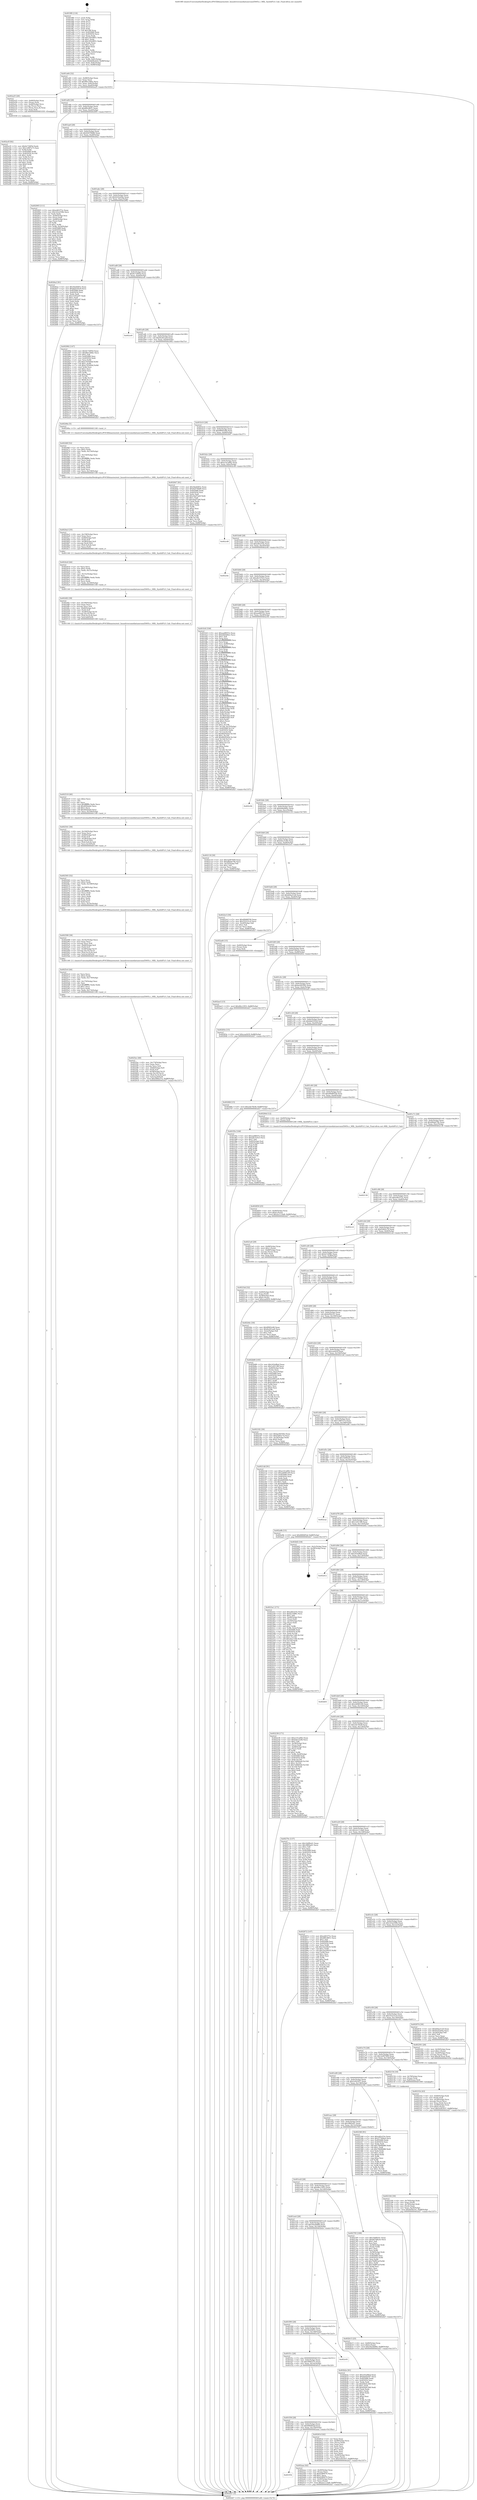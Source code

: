 digraph "0x4019f0" {
  label = "0x4019f0 (/mnt/c/Users/mathe/Desktop/tcc/POCII/binaries/extr_linuxdriversmediatunersmxl5005s.c_MXL_SynthIFLO_Calc_Final-ollvm.out::main(0))"
  labelloc = "t"
  node[shape=record]

  Entry [label="",width=0.3,height=0.3,shape=circle,fillcolor=black,style=filled]
  "0x401a64" [label="{
     0x401a64 [32]\l
     | [instrs]\l
     &nbsp;&nbsp;0x401a64 \<+6\>: mov -0x88(%rbp),%eax\l
     &nbsp;&nbsp;0x401a6a \<+2\>: mov %eax,%ecx\l
     &nbsp;&nbsp;0x401a6c \<+6\>: sub $0x86e148dc,%ecx\l
     &nbsp;&nbsp;0x401a72 \<+6\>: mov %eax,-0x9c(%rbp)\l
     &nbsp;&nbsp;0x401a78 \<+6\>: mov %ecx,-0xa0(%rbp)\l
     &nbsp;&nbsp;0x401a7e \<+6\>: je 0000000000402a25 \<main+0x1035\>\l
  }"]
  "0x402a25" [label="{
     0x402a25 [26]\l
     | [instrs]\l
     &nbsp;&nbsp;0x402a25 \<+4\>: mov -0x60(%rbp),%rax\l
     &nbsp;&nbsp;0x402a29 \<+3\>: mov (%rax),%rax\l
     &nbsp;&nbsp;0x402a2c \<+4\>: mov -0x40(%rbp),%rcx\l
     &nbsp;&nbsp;0x402a30 \<+3\>: movslq (%rcx),%rcx\l
     &nbsp;&nbsp;0x402a33 \<+4\>: mov (%rax,%rcx,8),%rax\l
     &nbsp;&nbsp;0x402a37 \<+3\>: mov %rax,%rdi\l
     &nbsp;&nbsp;0x402a3a \<+5\>: call 0000000000401030 \<free@plt\>\l
     | [calls]\l
     &nbsp;&nbsp;0x401030 \{1\} (unknown)\l
  }"]
  "0x401a84" [label="{
     0x401a84 [28]\l
     | [instrs]\l
     &nbsp;&nbsp;0x401a84 \<+5\>: jmp 0000000000401a89 \<main+0x99\>\l
     &nbsp;&nbsp;0x401a89 \<+6\>: mov -0x9c(%rbp),%eax\l
     &nbsp;&nbsp;0x401a8f \<+5\>: sub $0x8f0c9851,%eax\l
     &nbsp;&nbsp;0x401a94 \<+6\>: mov %eax,-0xa4(%rbp)\l
     &nbsp;&nbsp;0x401a9a \<+6\>: je 0000000000402905 \<main+0xf15\>\l
  }"]
  Exit [label="",width=0.3,height=0.3,shape=circle,fillcolor=black,style=filled,peripheries=2]
  "0x402905" [label="{
     0x402905 [111]\l
     | [instrs]\l
     &nbsp;&nbsp;0x402905 \<+5\>: mov $0xe481f73c,%eax\l
     &nbsp;&nbsp;0x40290a \<+5\>: mov $0x322a559b,%ecx\l
     &nbsp;&nbsp;0x40290f \<+2\>: xor %edx,%edx\l
     &nbsp;&nbsp;0x402911 \<+4\>: mov -0x40(%rbp),%rsi\l
     &nbsp;&nbsp;0x402915 \<+2\>: mov (%rsi),%edi\l
     &nbsp;&nbsp;0x402917 \<+4\>: mov -0x68(%rbp),%rsi\l
     &nbsp;&nbsp;0x40291b \<+2\>: cmp (%rsi),%edi\l
     &nbsp;&nbsp;0x40291d \<+4\>: setl %r8b\l
     &nbsp;&nbsp;0x402921 \<+4\>: and $0x1,%r8b\l
     &nbsp;&nbsp;0x402925 \<+4\>: mov %r8b,-0x2d(%rbp)\l
     &nbsp;&nbsp;0x402929 \<+7\>: mov 0x405068,%edi\l
     &nbsp;&nbsp;0x402930 \<+8\>: mov 0x405054,%r9d\l
     &nbsp;&nbsp;0x402938 \<+3\>: sub $0x1,%edx\l
     &nbsp;&nbsp;0x40293b \<+3\>: mov %edi,%r10d\l
     &nbsp;&nbsp;0x40293e \<+3\>: add %edx,%r10d\l
     &nbsp;&nbsp;0x402941 \<+4\>: imul %r10d,%edi\l
     &nbsp;&nbsp;0x402945 \<+3\>: and $0x1,%edi\l
     &nbsp;&nbsp;0x402948 \<+3\>: cmp $0x0,%edi\l
     &nbsp;&nbsp;0x40294b \<+4\>: sete %r8b\l
     &nbsp;&nbsp;0x40294f \<+4\>: cmp $0xa,%r9d\l
     &nbsp;&nbsp;0x402953 \<+4\>: setl %r11b\l
     &nbsp;&nbsp;0x402957 \<+3\>: mov %r8b,%bl\l
     &nbsp;&nbsp;0x40295a \<+3\>: and %r11b,%bl\l
     &nbsp;&nbsp;0x40295d \<+3\>: xor %r11b,%r8b\l
     &nbsp;&nbsp;0x402960 \<+3\>: or %r8b,%bl\l
     &nbsp;&nbsp;0x402963 \<+3\>: test $0x1,%bl\l
     &nbsp;&nbsp;0x402966 \<+3\>: cmovne %ecx,%eax\l
     &nbsp;&nbsp;0x402969 \<+6\>: mov %eax,-0x88(%rbp)\l
     &nbsp;&nbsp;0x40296f \<+5\>: jmp 0000000000402d27 \<main+0x1337\>\l
  }"]
  "0x401aa0" [label="{
     0x401aa0 [28]\l
     | [instrs]\l
     &nbsp;&nbsp;0x401aa0 \<+5\>: jmp 0000000000401aa5 \<main+0xb5\>\l
     &nbsp;&nbsp;0x401aa5 \<+6\>: mov -0x9c(%rbp),%eax\l
     &nbsp;&nbsp;0x401aab \<+5\>: sub $0x92076b86,%eax\l
     &nbsp;&nbsp;0x401ab0 \<+6\>: mov %eax,-0xa8(%rbp)\l
     &nbsp;&nbsp;0x401ab6 \<+6\>: je 00000000004026a2 \<main+0xcb2\>\l
  }"]
  "0x402ae3" [label="{
     0x402ae3 [15]\l
     | [instrs]\l
     &nbsp;&nbsp;0x402ae3 \<+10\>: movl $0x48cc1953,-0x88(%rbp)\l
     &nbsp;&nbsp;0x402aed \<+5\>: jmp 0000000000402d27 \<main+0x1337\>\l
  }"]
  "0x4026a2" [label="{
     0x4026a2 [91]\l
     | [instrs]\l
     &nbsp;&nbsp;0x4026a2 \<+5\>: mov $0x5be6483c,%eax\l
     &nbsp;&nbsp;0x4026a7 \<+5\>: mov $0xbbd193c8,%ecx\l
     &nbsp;&nbsp;0x4026ac \<+7\>: mov 0x405068,%edx\l
     &nbsp;&nbsp;0x4026b3 \<+7\>: mov 0x405054,%esi\l
     &nbsp;&nbsp;0x4026ba \<+2\>: mov %edx,%edi\l
     &nbsp;&nbsp;0x4026bc \<+6\>: sub $0x31402e97,%edi\l
     &nbsp;&nbsp;0x4026c2 \<+3\>: sub $0x1,%edi\l
     &nbsp;&nbsp;0x4026c5 \<+6\>: add $0x31402e97,%edi\l
     &nbsp;&nbsp;0x4026cb \<+3\>: imul %edi,%edx\l
     &nbsp;&nbsp;0x4026ce \<+3\>: and $0x1,%edx\l
     &nbsp;&nbsp;0x4026d1 \<+3\>: cmp $0x0,%edx\l
     &nbsp;&nbsp;0x4026d4 \<+4\>: sete %r8b\l
     &nbsp;&nbsp;0x4026d8 \<+3\>: cmp $0xa,%esi\l
     &nbsp;&nbsp;0x4026db \<+4\>: setl %r9b\l
     &nbsp;&nbsp;0x4026df \<+3\>: mov %r8b,%r10b\l
     &nbsp;&nbsp;0x4026e2 \<+3\>: and %r9b,%r10b\l
     &nbsp;&nbsp;0x4026e5 \<+3\>: xor %r9b,%r8b\l
     &nbsp;&nbsp;0x4026e8 \<+3\>: or %r8b,%r10b\l
     &nbsp;&nbsp;0x4026eb \<+4\>: test $0x1,%r10b\l
     &nbsp;&nbsp;0x4026ef \<+3\>: cmovne %ecx,%eax\l
     &nbsp;&nbsp;0x4026f2 \<+6\>: mov %eax,-0x88(%rbp)\l
     &nbsp;&nbsp;0x4026f8 \<+5\>: jmp 0000000000402d27 \<main+0x1337\>\l
  }"]
  "0x401abc" [label="{
     0x401abc [28]\l
     | [instrs]\l
     &nbsp;&nbsp;0x401abc \<+5\>: jmp 0000000000401ac1 \<main+0xd1\>\l
     &nbsp;&nbsp;0x401ac1 \<+6\>: mov -0x9c(%rbp),%eax\l
     &nbsp;&nbsp;0x401ac7 \<+5\>: sub $0x9c02a0da,%eax\l
     &nbsp;&nbsp;0x401acc \<+6\>: mov %eax,-0xac(%rbp)\l
     &nbsp;&nbsp;0x401ad2 \<+6\>: je 0000000000402992 \<main+0xfa2\>\l
  }"]
  "0x401f54" [label="{
     0x401f54\l
  }", style=dashed]
  "0x402992" [label="{
     0x402992 [147]\l
     | [instrs]\l
     &nbsp;&nbsp;0x402992 \<+5\>: mov $0x9c726f5d,%eax\l
     &nbsp;&nbsp;0x402997 \<+5\>: mov $0x86e148dc,%ecx\l
     &nbsp;&nbsp;0x40299c \<+2\>: mov $0x1,%dl\l
     &nbsp;&nbsp;0x40299e \<+7\>: mov 0x405068,%esi\l
     &nbsp;&nbsp;0x4029a5 \<+7\>: mov 0x405054,%edi\l
     &nbsp;&nbsp;0x4029ac \<+3\>: mov %esi,%r8d\l
     &nbsp;&nbsp;0x4029af \<+7\>: add $0xe793440d,%r8d\l
     &nbsp;&nbsp;0x4029b6 \<+4\>: sub $0x1,%r8d\l
     &nbsp;&nbsp;0x4029ba \<+7\>: sub $0xe793440d,%r8d\l
     &nbsp;&nbsp;0x4029c1 \<+4\>: imul %r8d,%esi\l
     &nbsp;&nbsp;0x4029c5 \<+3\>: and $0x1,%esi\l
     &nbsp;&nbsp;0x4029c8 \<+3\>: cmp $0x0,%esi\l
     &nbsp;&nbsp;0x4029cb \<+4\>: sete %r9b\l
     &nbsp;&nbsp;0x4029cf \<+3\>: cmp $0xa,%edi\l
     &nbsp;&nbsp;0x4029d2 \<+4\>: setl %r10b\l
     &nbsp;&nbsp;0x4029d6 \<+3\>: mov %r9b,%r11b\l
     &nbsp;&nbsp;0x4029d9 \<+4\>: xor $0xff,%r11b\l
     &nbsp;&nbsp;0x4029dd \<+3\>: mov %r10b,%bl\l
     &nbsp;&nbsp;0x4029e0 \<+3\>: xor $0xff,%bl\l
     &nbsp;&nbsp;0x4029e3 \<+3\>: xor $0x0,%dl\l
     &nbsp;&nbsp;0x4029e6 \<+3\>: mov %r11b,%r14b\l
     &nbsp;&nbsp;0x4029e9 \<+4\>: and $0x0,%r14b\l
     &nbsp;&nbsp;0x4029ed \<+3\>: and %dl,%r9b\l
     &nbsp;&nbsp;0x4029f0 \<+3\>: mov %bl,%r15b\l
     &nbsp;&nbsp;0x4029f3 \<+4\>: and $0x0,%r15b\l
     &nbsp;&nbsp;0x4029f7 \<+3\>: and %dl,%r10b\l
     &nbsp;&nbsp;0x4029fa \<+3\>: or %r9b,%r14b\l
     &nbsp;&nbsp;0x4029fd \<+3\>: or %r10b,%r15b\l
     &nbsp;&nbsp;0x402a00 \<+3\>: xor %r15b,%r14b\l
     &nbsp;&nbsp;0x402a03 \<+3\>: or %bl,%r11b\l
     &nbsp;&nbsp;0x402a06 \<+4\>: xor $0xff,%r11b\l
     &nbsp;&nbsp;0x402a0a \<+3\>: or $0x0,%dl\l
     &nbsp;&nbsp;0x402a0d \<+3\>: and %dl,%r11b\l
     &nbsp;&nbsp;0x402a10 \<+3\>: or %r11b,%r14b\l
     &nbsp;&nbsp;0x402a13 \<+4\>: test $0x1,%r14b\l
     &nbsp;&nbsp;0x402a17 \<+3\>: cmovne %ecx,%eax\l
     &nbsp;&nbsp;0x402a1a \<+6\>: mov %eax,-0x88(%rbp)\l
     &nbsp;&nbsp;0x402a20 \<+5\>: jmp 0000000000402d27 \<main+0x1337\>\l
  }"]
  "0x401ad8" [label="{
     0x401ad8 [28]\l
     | [instrs]\l
     &nbsp;&nbsp;0x401ad8 \<+5\>: jmp 0000000000401add \<main+0xed\>\l
     &nbsp;&nbsp;0x401add \<+6\>: mov -0x9c(%rbp),%eax\l
     &nbsp;&nbsp;0x401ae3 \<+5\>: sub $0x9c726f5d,%eax\l
     &nbsp;&nbsp;0x401ae8 \<+6\>: mov %eax,-0xb0(%rbp)\l
     &nbsp;&nbsp;0x401aee \<+6\>: je 0000000000402ce9 \<main+0x12f9\>\l
  }"]
  "0x402aaa" [label="{
     0x402aaa [42]\l
     | [instrs]\l
     &nbsp;&nbsp;0x402aaa \<+4\>: mov -0x40(%rbp),%rax\l
     &nbsp;&nbsp;0x402aae \<+2\>: mov (%rax),%ecx\l
     &nbsp;&nbsp;0x402ab0 \<+6\>: sub $0xfcf90070,%ecx\l
     &nbsp;&nbsp;0x402ab6 \<+3\>: add $0x1,%ecx\l
     &nbsp;&nbsp;0x402ab9 \<+6\>: add $0xfcf90070,%ecx\l
     &nbsp;&nbsp;0x402abf \<+4\>: mov -0x40(%rbp),%rax\l
     &nbsp;&nbsp;0x402ac3 \<+2\>: mov %ecx,(%rax)\l
     &nbsp;&nbsp;0x402ac5 \<+10\>: movl $0x2e111da8,-0x88(%rbp)\l
     &nbsp;&nbsp;0x402acf \<+5\>: jmp 0000000000402d27 \<main+0x1337\>\l
  }"]
  "0x402ce9" [label="{
     0x402ce9\l
  }", style=dashed]
  "0x401af4" [label="{
     0x401af4 [28]\l
     | [instrs]\l
     &nbsp;&nbsp;0x401af4 \<+5\>: jmp 0000000000401af9 \<main+0x109\>\l
     &nbsp;&nbsp;0x401af9 \<+6\>: mov -0x9c(%rbp),%eax\l
     &nbsp;&nbsp;0x401aff \<+5\>: sub $0x9e261ae8,%eax\l
     &nbsp;&nbsp;0x401b04 \<+6\>: mov %eax,-0xb4(%rbp)\l
     &nbsp;&nbsp;0x401b0a \<+6\>: je 000000000040246a \<main+0xa7a\>\l
  }"]
  "0x402a3f" [label="{
     0x402a3f [92]\l
     | [instrs]\l
     &nbsp;&nbsp;0x402a3f \<+5\>: mov $0x9c726f5d,%edx\l
     &nbsp;&nbsp;0x402a44 \<+5\>: mov $0x12887e73,%esi\l
     &nbsp;&nbsp;0x402a49 \<+3\>: xor %r8d,%r8d\l
     &nbsp;&nbsp;0x402a4c \<+8\>: mov 0x405068,%r9d\l
     &nbsp;&nbsp;0x402a54 \<+8\>: mov 0x405054,%r10d\l
     &nbsp;&nbsp;0x402a5c \<+4\>: sub $0x1,%r8d\l
     &nbsp;&nbsp;0x402a60 \<+3\>: mov %r9d,%r11d\l
     &nbsp;&nbsp;0x402a63 \<+3\>: add %r8d,%r11d\l
     &nbsp;&nbsp;0x402a66 \<+4\>: imul %r11d,%r9d\l
     &nbsp;&nbsp;0x402a6a \<+4\>: and $0x1,%r9d\l
     &nbsp;&nbsp;0x402a6e \<+4\>: cmp $0x0,%r9d\l
     &nbsp;&nbsp;0x402a72 \<+3\>: sete %bl\l
     &nbsp;&nbsp;0x402a75 \<+4\>: cmp $0xa,%r10d\l
     &nbsp;&nbsp;0x402a79 \<+4\>: setl %r14b\l
     &nbsp;&nbsp;0x402a7d \<+3\>: mov %bl,%r15b\l
     &nbsp;&nbsp;0x402a80 \<+3\>: and %r14b,%r15b\l
     &nbsp;&nbsp;0x402a83 \<+3\>: xor %r14b,%bl\l
     &nbsp;&nbsp;0x402a86 \<+3\>: or %bl,%r15b\l
     &nbsp;&nbsp;0x402a89 \<+4\>: test $0x1,%r15b\l
     &nbsp;&nbsp;0x402a8d \<+3\>: cmovne %esi,%edx\l
     &nbsp;&nbsp;0x402a90 \<+6\>: mov %edx,-0x88(%rbp)\l
     &nbsp;&nbsp;0x402a96 \<+5\>: jmp 0000000000402d27 \<main+0x1337\>\l
  }"]
  "0x40246a" [label="{
     0x40246a [5]\l
     | [instrs]\l
     &nbsp;&nbsp;0x40246a \<+5\>: call 0000000000401160 \<next_i\>\l
     | [calls]\l
     &nbsp;&nbsp;0x401160 \{1\} (/mnt/c/Users/mathe/Desktop/tcc/POCII/binaries/extr_linuxdriversmediatunersmxl5005s.c_MXL_SynthIFLO_Calc_Final-ollvm.out::next_i)\l
  }"]
  "0x401b10" [label="{
     0x401b10 [28]\l
     | [instrs]\l
     &nbsp;&nbsp;0x401b10 \<+5\>: jmp 0000000000401b15 \<main+0x125\>\l
     &nbsp;&nbsp;0x401b15 \<+6\>: mov -0x9c(%rbp),%eax\l
     &nbsp;&nbsp;0x401b1b \<+5\>: sub $0x9f093c68,%eax\l
     &nbsp;&nbsp;0x401b20 \<+6\>: mov %eax,-0xb8(%rbp)\l
     &nbsp;&nbsp;0x401b26 \<+6\>: je 0000000000402647 \<main+0xc57\>\l
  }"]
  "0x402859" [label="{
     0x402859 [25]\l
     | [instrs]\l
     &nbsp;&nbsp;0x402859 \<+4\>: mov -0x40(%rbp),%rax\l
     &nbsp;&nbsp;0x40285d \<+6\>: movl $0x0,(%rax)\l
     &nbsp;&nbsp;0x402863 \<+10\>: movl $0x2e111da8,-0x88(%rbp)\l
     &nbsp;&nbsp;0x40286d \<+5\>: jmp 0000000000402d27 \<main+0x1337\>\l
  }"]
  "0x402647" [label="{
     0x402647 [91]\l
     | [instrs]\l
     &nbsp;&nbsp;0x402647 \<+5\>: mov $0x5be6483c,%eax\l
     &nbsp;&nbsp;0x40264c \<+5\>: mov $0x92076b86,%ecx\l
     &nbsp;&nbsp;0x402651 \<+7\>: mov 0x405068,%edx\l
     &nbsp;&nbsp;0x402658 \<+7\>: mov 0x405054,%esi\l
     &nbsp;&nbsp;0x40265f \<+2\>: mov %edx,%edi\l
     &nbsp;&nbsp;0x402661 \<+6\>: add $0xc6ad7ae6,%edi\l
     &nbsp;&nbsp;0x402667 \<+3\>: sub $0x1,%edi\l
     &nbsp;&nbsp;0x40266a \<+6\>: sub $0xc6ad7ae6,%edi\l
     &nbsp;&nbsp;0x402670 \<+3\>: imul %edi,%edx\l
     &nbsp;&nbsp;0x402673 \<+3\>: and $0x1,%edx\l
     &nbsp;&nbsp;0x402676 \<+3\>: cmp $0x0,%edx\l
     &nbsp;&nbsp;0x402679 \<+4\>: sete %r8b\l
     &nbsp;&nbsp;0x40267d \<+3\>: cmp $0xa,%esi\l
     &nbsp;&nbsp;0x402680 \<+4\>: setl %r9b\l
     &nbsp;&nbsp;0x402684 \<+3\>: mov %r8b,%r10b\l
     &nbsp;&nbsp;0x402687 \<+3\>: and %r9b,%r10b\l
     &nbsp;&nbsp;0x40268a \<+3\>: xor %r9b,%r8b\l
     &nbsp;&nbsp;0x40268d \<+3\>: or %r8b,%r10b\l
     &nbsp;&nbsp;0x402690 \<+4\>: test $0x1,%r10b\l
     &nbsp;&nbsp;0x402694 \<+3\>: cmovne %ecx,%eax\l
     &nbsp;&nbsp;0x402697 \<+6\>: mov %eax,-0x88(%rbp)\l
     &nbsp;&nbsp;0x40269d \<+5\>: jmp 0000000000402d27 \<main+0x1337\>\l
  }"]
  "0x401b2c" [label="{
     0x401b2c [28]\l
     | [instrs]\l
     &nbsp;&nbsp;0x401b2c \<+5\>: jmp 0000000000401b31 \<main+0x141\>\l
     &nbsp;&nbsp;0x401b31 \<+6\>: mov -0x9c(%rbp),%eax\l
     &nbsp;&nbsp;0x401b37 \<+5\>: sub $0xa141a682,%eax\l
     &nbsp;&nbsp;0x401b3c \<+6\>: mov %eax,-0xbc(%rbp)\l
     &nbsp;&nbsp;0x401b42 \<+6\>: je 0000000000402c49 \<main+0x1259\>\l
  }"]
  "0x401f38" [label="{
     0x401f38 [28]\l
     | [instrs]\l
     &nbsp;&nbsp;0x401f38 \<+5\>: jmp 0000000000401f3d \<main+0x54d\>\l
     &nbsp;&nbsp;0x401f3d \<+6\>: mov -0x9c(%rbp),%eax\l
     &nbsp;&nbsp;0x401f43 \<+5\>: sub $0x668465af,%eax\l
     &nbsp;&nbsp;0x401f48 \<+6\>: mov %eax,-0x150(%rbp)\l
     &nbsp;&nbsp;0x401f4e \<+6\>: je 0000000000402aaa \<main+0x10ba\>\l
  }"]
  "0x402c49" [label="{
     0x402c49\l
  }", style=dashed]
  "0x401b48" [label="{
     0x401b48 [28]\l
     | [instrs]\l
     &nbsp;&nbsp;0x401b48 \<+5\>: jmp 0000000000401b4d \<main+0x15d\>\l
     &nbsp;&nbsp;0x401b4d \<+6\>: mov -0x9c(%rbp),%eax\l
     &nbsp;&nbsp;0x401b53 \<+5\>: sub $0xa4fce53e,%eax\l
     &nbsp;&nbsp;0x401b58 \<+6\>: mov %eax,-0xc0(%rbp)\l
     &nbsp;&nbsp;0x401b5e \<+6\>: je 0000000000402c6e \<main+0x127e\>\l
  }"]
  "0x40261d" [label="{
     0x40261d [42]\l
     | [instrs]\l
     &nbsp;&nbsp;0x40261d \<+2\>: xor %eax,%eax\l
     &nbsp;&nbsp;0x40261f \<+4\>: mov -0x48(%rbp),%rcx\l
     &nbsp;&nbsp;0x402623 \<+2\>: mov (%rcx),%edx\l
     &nbsp;&nbsp;0x402625 \<+2\>: mov %eax,%esi\l
     &nbsp;&nbsp;0x402627 \<+2\>: sub %edx,%esi\l
     &nbsp;&nbsp;0x402629 \<+2\>: mov %eax,%edx\l
     &nbsp;&nbsp;0x40262b \<+3\>: sub $0x1,%edx\l
     &nbsp;&nbsp;0x40262e \<+2\>: add %edx,%esi\l
     &nbsp;&nbsp;0x402630 \<+2\>: sub %esi,%eax\l
     &nbsp;&nbsp;0x402632 \<+4\>: mov -0x48(%rbp),%rcx\l
     &nbsp;&nbsp;0x402636 \<+2\>: mov %eax,(%rcx)\l
     &nbsp;&nbsp;0x402638 \<+10\>: movl $0x3cf41637,-0x88(%rbp)\l
     &nbsp;&nbsp;0x402642 \<+5\>: jmp 0000000000402d27 \<main+0x1337\>\l
  }"]
  "0x402c6e" [label="{
     0x402c6e\l
  }", style=dashed]
  "0x401b64" [label="{
     0x401b64 [28]\l
     | [instrs]\l
     &nbsp;&nbsp;0x401b64 \<+5\>: jmp 0000000000401b69 \<main+0x179\>\l
     &nbsp;&nbsp;0x401b69 \<+6\>: mov -0x9c(%rbp),%eax\l
     &nbsp;&nbsp;0x401b6f \<+5\>: sub $0xa8c535e3,%eax\l
     &nbsp;&nbsp;0x401b74 \<+6\>: mov %eax,-0xc4(%rbp)\l
     &nbsp;&nbsp;0x401b7a \<+6\>: je 0000000000401fc8 \<main+0x5d8\>\l
  }"]
  "0x401f1c" [label="{
     0x401f1c [28]\l
     | [instrs]\l
     &nbsp;&nbsp;0x401f1c \<+5\>: jmp 0000000000401f21 \<main+0x531\>\l
     &nbsp;&nbsp;0x401f21 \<+6\>: mov -0x9c(%rbp),%eax\l
     &nbsp;&nbsp;0x401f27 \<+5\>: sub $0x5f06237e,%eax\l
     &nbsp;&nbsp;0x401f2c \<+6\>: mov %eax,-0x14c(%rbp)\l
     &nbsp;&nbsp;0x401f32 \<+6\>: je 000000000040261d \<main+0xc2d\>\l
  }"]
  "0x401fc8" [label="{
     0x401fc8 [336]\l
     | [instrs]\l
     &nbsp;&nbsp;0x401fc8 \<+5\>: mov $0xaad8053c,%eax\l
     &nbsp;&nbsp;0x401fcd \<+5\>: mov $0xb4b446ec,%ecx\l
     &nbsp;&nbsp;0x401fd2 \<+2\>: mov $0x1,%dl\l
     &nbsp;&nbsp;0x401fd4 \<+3\>: mov %rsp,%rsi\l
     &nbsp;&nbsp;0x401fd7 \<+4\>: add $0xfffffffffffffff0,%rsi\l
     &nbsp;&nbsp;0x401fdb \<+3\>: mov %rsi,%rsp\l
     &nbsp;&nbsp;0x401fde \<+4\>: mov %rsi,-0x80(%rbp)\l
     &nbsp;&nbsp;0x401fe2 \<+3\>: mov %rsp,%rsi\l
     &nbsp;&nbsp;0x401fe5 \<+4\>: add $0xfffffffffffffff0,%rsi\l
     &nbsp;&nbsp;0x401fe9 \<+3\>: mov %rsi,%rsp\l
     &nbsp;&nbsp;0x401fec \<+3\>: mov %rsp,%rdi\l
     &nbsp;&nbsp;0x401fef \<+4\>: add $0xfffffffffffffff0,%rdi\l
     &nbsp;&nbsp;0x401ff3 \<+3\>: mov %rdi,%rsp\l
     &nbsp;&nbsp;0x401ff6 \<+4\>: mov %rdi,-0x78(%rbp)\l
     &nbsp;&nbsp;0x401ffa \<+3\>: mov %rsp,%rdi\l
     &nbsp;&nbsp;0x401ffd \<+4\>: add $0xfffffffffffffff0,%rdi\l
     &nbsp;&nbsp;0x402001 \<+3\>: mov %rdi,%rsp\l
     &nbsp;&nbsp;0x402004 \<+4\>: mov %rdi,-0x70(%rbp)\l
     &nbsp;&nbsp;0x402008 \<+3\>: mov %rsp,%rdi\l
     &nbsp;&nbsp;0x40200b \<+4\>: add $0xfffffffffffffff0,%rdi\l
     &nbsp;&nbsp;0x40200f \<+3\>: mov %rdi,%rsp\l
     &nbsp;&nbsp;0x402012 \<+4\>: mov %rdi,-0x68(%rbp)\l
     &nbsp;&nbsp;0x402016 \<+3\>: mov %rsp,%rdi\l
     &nbsp;&nbsp;0x402019 \<+4\>: add $0xfffffffffffffff0,%rdi\l
     &nbsp;&nbsp;0x40201d \<+3\>: mov %rdi,%rsp\l
     &nbsp;&nbsp;0x402020 \<+4\>: mov %rdi,-0x60(%rbp)\l
     &nbsp;&nbsp;0x402024 \<+3\>: mov %rsp,%rdi\l
     &nbsp;&nbsp;0x402027 \<+4\>: add $0xfffffffffffffff0,%rdi\l
     &nbsp;&nbsp;0x40202b \<+3\>: mov %rdi,%rsp\l
     &nbsp;&nbsp;0x40202e \<+4\>: mov %rdi,-0x58(%rbp)\l
     &nbsp;&nbsp;0x402032 \<+3\>: mov %rsp,%rdi\l
     &nbsp;&nbsp;0x402035 \<+4\>: add $0xfffffffffffffff0,%rdi\l
     &nbsp;&nbsp;0x402039 \<+3\>: mov %rdi,%rsp\l
     &nbsp;&nbsp;0x40203c \<+4\>: mov %rdi,-0x50(%rbp)\l
     &nbsp;&nbsp;0x402040 \<+3\>: mov %rsp,%rdi\l
     &nbsp;&nbsp;0x402043 \<+4\>: add $0xfffffffffffffff0,%rdi\l
     &nbsp;&nbsp;0x402047 \<+3\>: mov %rdi,%rsp\l
     &nbsp;&nbsp;0x40204a \<+4\>: mov %rdi,-0x48(%rbp)\l
     &nbsp;&nbsp;0x40204e \<+3\>: mov %rsp,%rdi\l
     &nbsp;&nbsp;0x402051 \<+4\>: add $0xfffffffffffffff0,%rdi\l
     &nbsp;&nbsp;0x402055 \<+3\>: mov %rdi,%rsp\l
     &nbsp;&nbsp;0x402058 \<+4\>: mov %rdi,-0x40(%rbp)\l
     &nbsp;&nbsp;0x40205c \<+4\>: mov -0x80(%rbp),%rdi\l
     &nbsp;&nbsp;0x402060 \<+6\>: movl $0x0,(%rdi)\l
     &nbsp;&nbsp;0x402066 \<+7\>: mov -0x8c(%rbp),%r8d\l
     &nbsp;&nbsp;0x40206d \<+3\>: mov %r8d,(%rsi)\l
     &nbsp;&nbsp;0x402070 \<+4\>: mov -0x78(%rbp),%rdi\l
     &nbsp;&nbsp;0x402074 \<+7\>: mov -0x98(%rbp),%r9\l
     &nbsp;&nbsp;0x40207b \<+3\>: mov %r9,(%rdi)\l
     &nbsp;&nbsp;0x40207e \<+3\>: cmpl $0x2,(%rsi)\l
     &nbsp;&nbsp;0x402081 \<+4\>: setne %r10b\l
     &nbsp;&nbsp;0x402085 \<+4\>: and $0x1,%r10b\l
     &nbsp;&nbsp;0x402089 \<+4\>: mov %r10b,-0x35(%rbp)\l
     &nbsp;&nbsp;0x40208d \<+8\>: mov 0x405068,%r11d\l
     &nbsp;&nbsp;0x402095 \<+7\>: mov 0x405054,%ebx\l
     &nbsp;&nbsp;0x40209c \<+3\>: mov %r11d,%r14d\l
     &nbsp;&nbsp;0x40209f \<+7\>: sub $0x892f5d2d,%r14d\l
     &nbsp;&nbsp;0x4020a6 \<+4\>: sub $0x1,%r14d\l
     &nbsp;&nbsp;0x4020aa \<+7\>: add $0x892f5d2d,%r14d\l
     &nbsp;&nbsp;0x4020b1 \<+4\>: imul %r14d,%r11d\l
     &nbsp;&nbsp;0x4020b5 \<+4\>: and $0x1,%r11d\l
     &nbsp;&nbsp;0x4020b9 \<+4\>: cmp $0x0,%r11d\l
     &nbsp;&nbsp;0x4020bd \<+4\>: sete %r10b\l
     &nbsp;&nbsp;0x4020c1 \<+3\>: cmp $0xa,%ebx\l
     &nbsp;&nbsp;0x4020c4 \<+4\>: setl %r15b\l
     &nbsp;&nbsp;0x4020c8 \<+3\>: mov %r10b,%r12b\l
     &nbsp;&nbsp;0x4020cb \<+4\>: xor $0xff,%r12b\l
     &nbsp;&nbsp;0x4020cf \<+3\>: mov %r15b,%r13b\l
     &nbsp;&nbsp;0x4020d2 \<+4\>: xor $0xff,%r13b\l
     &nbsp;&nbsp;0x4020d6 \<+3\>: xor $0x0,%dl\l
     &nbsp;&nbsp;0x4020d9 \<+3\>: mov %r12b,%sil\l
     &nbsp;&nbsp;0x4020dc \<+4\>: and $0x0,%sil\l
     &nbsp;&nbsp;0x4020e0 \<+3\>: and %dl,%r10b\l
     &nbsp;&nbsp;0x4020e3 \<+3\>: mov %r13b,%dil\l
     &nbsp;&nbsp;0x4020e6 \<+4\>: and $0x0,%dil\l
     &nbsp;&nbsp;0x4020ea \<+3\>: and %dl,%r15b\l
     &nbsp;&nbsp;0x4020ed \<+3\>: or %r10b,%sil\l
     &nbsp;&nbsp;0x4020f0 \<+3\>: or %r15b,%dil\l
     &nbsp;&nbsp;0x4020f3 \<+3\>: xor %dil,%sil\l
     &nbsp;&nbsp;0x4020f6 \<+3\>: or %r13b,%r12b\l
     &nbsp;&nbsp;0x4020f9 \<+4\>: xor $0xff,%r12b\l
     &nbsp;&nbsp;0x4020fd \<+3\>: or $0x0,%dl\l
     &nbsp;&nbsp;0x402100 \<+3\>: and %dl,%r12b\l
     &nbsp;&nbsp;0x402103 \<+3\>: or %r12b,%sil\l
     &nbsp;&nbsp;0x402106 \<+4\>: test $0x1,%sil\l
     &nbsp;&nbsp;0x40210a \<+3\>: cmovne %ecx,%eax\l
     &nbsp;&nbsp;0x40210d \<+6\>: mov %eax,-0x88(%rbp)\l
     &nbsp;&nbsp;0x402113 \<+5\>: jmp 0000000000402d27 \<main+0x1337\>\l
  }"]
  "0x401b80" [label="{
     0x401b80 [28]\l
     | [instrs]\l
     &nbsp;&nbsp;0x401b80 \<+5\>: jmp 0000000000401b85 \<main+0x195\>\l
     &nbsp;&nbsp;0x401b85 \<+6\>: mov -0x9c(%rbp),%eax\l
     &nbsp;&nbsp;0x401b8b \<+5\>: sub $0xaad8053c,%eax\l
     &nbsp;&nbsp;0x401b90 \<+6\>: mov %eax,-0xc8(%rbp)\l
     &nbsp;&nbsp;0x401b96 \<+6\>: je 0000000000402c04 \<main+0x1214\>\l
  }"]
  "0x402c93" [label="{
     0x402c93\l
  }", style=dashed]
  "0x402c04" [label="{
     0x402c04\l
  }", style=dashed]
  "0x401b9c" [label="{
     0x401b9c [28]\l
     | [instrs]\l
     &nbsp;&nbsp;0x401b9c \<+5\>: jmp 0000000000401ba1 \<main+0x1b1\>\l
     &nbsp;&nbsp;0x401ba1 \<+6\>: mov -0x9c(%rbp),%eax\l
     &nbsp;&nbsp;0x401ba7 \<+5\>: sub $0xb4b446ec,%eax\l
     &nbsp;&nbsp;0x401bac \<+6\>: mov %eax,-0xcc(%rbp)\l
     &nbsp;&nbsp;0x401bb2 \<+6\>: je 0000000000402118 \<main+0x728\>\l
  }"]
  "0x401f00" [label="{
     0x401f00 [28]\l
     | [instrs]\l
     &nbsp;&nbsp;0x401f00 \<+5\>: jmp 0000000000401f05 \<main+0x515\>\l
     &nbsp;&nbsp;0x401f05 \<+6\>: mov -0x9c(%rbp),%eax\l
     &nbsp;&nbsp;0x401f0b \<+5\>: sub $0x5be6483c,%eax\l
     &nbsp;&nbsp;0x401f10 \<+6\>: mov %eax,-0x148(%rbp)\l
     &nbsp;&nbsp;0x401f16 \<+6\>: je 0000000000402c93 \<main+0x12a3\>\l
  }"]
  "0x402118" [label="{
     0x402118 [30]\l
     | [instrs]\l
     &nbsp;&nbsp;0x402118 \<+5\>: mov $0x3a087609,%eax\l
     &nbsp;&nbsp;0x40211d \<+5\>: mov $0xd8dab70b,%ecx\l
     &nbsp;&nbsp;0x402122 \<+3\>: mov -0x35(%rbp),%dl\l
     &nbsp;&nbsp;0x402125 \<+3\>: test $0x1,%dl\l
     &nbsp;&nbsp;0x402128 \<+3\>: cmovne %ecx,%eax\l
     &nbsp;&nbsp;0x40212b \<+6\>: mov %eax,-0x88(%rbp)\l
     &nbsp;&nbsp;0x402131 \<+5\>: jmp 0000000000402d27 \<main+0x1337\>\l
  }"]
  "0x401bb8" [label="{
     0x401bb8 [28]\l
     | [instrs]\l
     &nbsp;&nbsp;0x401bb8 \<+5\>: jmp 0000000000401bbd \<main+0x1cd\>\l
     &nbsp;&nbsp;0x401bbd \<+6\>: mov -0x9c(%rbp),%eax\l
     &nbsp;&nbsp;0x401bc3 \<+5\>: sub $0xb4ec5c84,%eax\l
     &nbsp;&nbsp;0x401bc8 \<+6\>: mov %eax,-0xd0(%rbp)\l
     &nbsp;&nbsp;0x401bce \<+6\>: je 00000000004022e3 \<main+0x8f3\>\l
  }"]
  "0x402b2e" [label="{
     0x402b2e [91]\l
     | [instrs]\l
     &nbsp;&nbsp;0x402b2e \<+5\>: mov $0x243ef8ed,%eax\l
     &nbsp;&nbsp;0x402b33 \<+5\>: mov $0xfe62b567,%ecx\l
     &nbsp;&nbsp;0x402b38 \<+7\>: mov 0x405068,%edx\l
     &nbsp;&nbsp;0x402b3f \<+7\>: mov 0x405054,%esi\l
     &nbsp;&nbsp;0x402b46 \<+2\>: mov %edx,%edi\l
     &nbsp;&nbsp;0x402b48 \<+6\>: sub $0x65bdc348,%edi\l
     &nbsp;&nbsp;0x402b4e \<+3\>: sub $0x1,%edi\l
     &nbsp;&nbsp;0x402b51 \<+6\>: add $0x65bdc348,%edi\l
     &nbsp;&nbsp;0x402b57 \<+3\>: imul %edi,%edx\l
     &nbsp;&nbsp;0x402b5a \<+3\>: and $0x1,%edx\l
     &nbsp;&nbsp;0x402b5d \<+3\>: cmp $0x0,%edx\l
     &nbsp;&nbsp;0x402b60 \<+4\>: sete %r8b\l
     &nbsp;&nbsp;0x402b64 \<+3\>: cmp $0xa,%esi\l
     &nbsp;&nbsp;0x402b67 \<+4\>: setl %r9b\l
     &nbsp;&nbsp;0x402b6b \<+3\>: mov %r8b,%r10b\l
     &nbsp;&nbsp;0x402b6e \<+3\>: and %r9b,%r10b\l
     &nbsp;&nbsp;0x402b71 \<+3\>: xor %r9b,%r8b\l
     &nbsp;&nbsp;0x402b74 \<+3\>: or %r8b,%r10b\l
     &nbsp;&nbsp;0x402b77 \<+4\>: test $0x1,%r10b\l
     &nbsp;&nbsp;0x402b7b \<+3\>: cmovne %ecx,%eax\l
     &nbsp;&nbsp;0x402b7e \<+6\>: mov %eax,-0x88(%rbp)\l
     &nbsp;&nbsp;0x402b84 \<+5\>: jmp 0000000000402d27 \<main+0x1337\>\l
  }"]
  "0x4022e3" [label="{
     0x4022e3 [30]\l
     | [instrs]\l
     &nbsp;&nbsp;0x4022e3 \<+5\>: mov $0xd0b86556,%eax\l
     &nbsp;&nbsp;0x4022e8 \<+5\>: mov $0x352231c0,%ecx\l
     &nbsp;&nbsp;0x4022ed \<+3\>: mov -0x2f(%rbp),%dl\l
     &nbsp;&nbsp;0x4022f0 \<+3\>: test $0x1,%dl\l
     &nbsp;&nbsp;0x4022f3 \<+3\>: cmovne %ecx,%eax\l
     &nbsp;&nbsp;0x4022f6 \<+6\>: mov %eax,-0x88(%rbp)\l
     &nbsp;&nbsp;0x4022fc \<+5\>: jmp 0000000000402d27 \<main+0x1337\>\l
  }"]
  "0x401bd4" [label="{
     0x401bd4 [28]\l
     | [instrs]\l
     &nbsp;&nbsp;0x401bd4 \<+5\>: jmp 0000000000401bd9 \<main+0x1e9\>\l
     &nbsp;&nbsp;0x401bd9 \<+6\>: mov -0x9c(%rbp),%eax\l
     &nbsp;&nbsp;0x401bdf \<+5\>: sub $0xb64a21e8,%eax\l
     &nbsp;&nbsp;0x401be4 \<+6\>: mov %eax,-0xd4(%rbp)\l
     &nbsp;&nbsp;0x401bea \<+6\>: je 0000000000402ad4 \<main+0x10e4\>\l
  }"]
  "0x401ee4" [label="{
     0x401ee4 [28]\l
     | [instrs]\l
     &nbsp;&nbsp;0x401ee4 \<+5\>: jmp 0000000000401ee9 \<main+0x4f9\>\l
     &nbsp;&nbsp;0x401ee9 \<+6\>: mov -0x9c(%rbp),%eax\l
     &nbsp;&nbsp;0x401eef \<+5\>: sub $0x50a5b660,%eax\l
     &nbsp;&nbsp;0x401ef4 \<+6\>: mov %eax,-0x144(%rbp)\l
     &nbsp;&nbsp;0x401efa \<+6\>: je 0000000000402b2e \<main+0x113e\>\l
  }"]
  "0x402ad4" [label="{
     0x402ad4 [15]\l
     | [instrs]\l
     &nbsp;&nbsp;0x402ad4 \<+4\>: mov -0x60(%rbp),%rax\l
     &nbsp;&nbsp;0x402ad8 \<+3\>: mov (%rax),%rax\l
     &nbsp;&nbsp;0x402adb \<+3\>: mov %rax,%rdi\l
     &nbsp;&nbsp;0x402ade \<+5\>: call 0000000000401030 \<free@plt\>\l
     | [calls]\l
     &nbsp;&nbsp;0x401030 \{1\} (unknown)\l
  }"]
  "0x401bf0" [label="{
     0x401bf0 [28]\l
     | [instrs]\l
     &nbsp;&nbsp;0x401bf0 \<+5\>: jmp 0000000000401bf5 \<main+0x205\>\l
     &nbsp;&nbsp;0x401bf5 \<+6\>: mov -0x9c(%rbp),%eax\l
     &nbsp;&nbsp;0x401bfb \<+5\>: sub $0xb6708a3e,%eax\l
     &nbsp;&nbsp;0x401c00 \<+6\>: mov %eax,-0xd8(%rbp)\l
     &nbsp;&nbsp;0x401c06 \<+6\>: je 000000000040283e \<main+0xe4e\>\l
  }"]
  "0x402b15" [label="{
     0x402b15 [25]\l
     | [instrs]\l
     &nbsp;&nbsp;0x402b15 \<+4\>: mov -0x80(%rbp),%rax\l
     &nbsp;&nbsp;0x402b19 \<+6\>: movl $0x0,(%rax)\l
     &nbsp;&nbsp;0x402b1f \<+10\>: movl $0x50a5b660,-0x88(%rbp)\l
     &nbsp;&nbsp;0x402b29 \<+5\>: jmp 0000000000402d27 \<main+0x1337\>\l
  }"]
  "0x40283e" [label="{
     0x40283e [15]\l
     | [instrs]\l
     &nbsp;&nbsp;0x40283e \<+10\>: movl $0xcea043f,-0x88(%rbp)\l
     &nbsp;&nbsp;0x402848 \<+5\>: jmp 0000000000402d27 \<main+0x1337\>\l
  }"]
  "0x401c0c" [label="{
     0x401c0c [28]\l
     | [instrs]\l
     &nbsp;&nbsp;0x401c0c \<+5\>: jmp 0000000000401c11 \<main+0x221\>\l
     &nbsp;&nbsp;0x401c11 \<+6\>: mov -0x9c(%rbp),%eax\l
     &nbsp;&nbsp;0x401c17 \<+5\>: sub $0xba583592,%eax\l
     &nbsp;&nbsp;0x401c1c \<+6\>: mov %eax,-0xdc(%rbp)\l
     &nbsp;&nbsp;0x401c22 \<+6\>: je 0000000000402af2 \<main+0x1102\>\l
  }"]
  "0x401ec8" [label="{
     0x401ec8 [28]\l
     | [instrs]\l
     &nbsp;&nbsp;0x401ec8 \<+5\>: jmp 0000000000401ecd \<main+0x4dd\>\l
     &nbsp;&nbsp;0x401ecd \<+6\>: mov -0x9c(%rbp),%eax\l
     &nbsp;&nbsp;0x401ed3 \<+5\>: sub $0x48cc1953,%eax\l
     &nbsp;&nbsp;0x401ed8 \<+6\>: mov %eax,-0x140(%rbp)\l
     &nbsp;&nbsp;0x401ede \<+6\>: je 0000000000402b15 \<main+0x1125\>\l
  }"]
  "0x402af2" [label="{
     0x402af2\l
  }", style=dashed]
  "0x401c28" [label="{
     0x401c28 [28]\l
     | [instrs]\l
     &nbsp;&nbsp;0x401c28 \<+5\>: jmp 0000000000401c2d \<main+0x23d\>\l
     &nbsp;&nbsp;0x401c2d \<+6\>: mov -0x9c(%rbp),%eax\l
     &nbsp;&nbsp;0x401c33 \<+5\>: sub $0xbbd193c8,%eax\l
     &nbsp;&nbsp;0x401c38 \<+6\>: mov %eax,-0xe0(%rbp)\l
     &nbsp;&nbsp;0x401c3e \<+6\>: je 00000000004026fd \<main+0xd0d\>\l
  }"]
  "0x402795" [label="{
     0x402795 [169]\l
     | [instrs]\l
     &nbsp;&nbsp;0x402795 \<+5\>: mov $0x1b0f0e41,%eax\l
     &nbsp;&nbsp;0x40279a \<+5\>: mov $0xb6708a3e,%ecx\l
     &nbsp;&nbsp;0x40279f \<+2\>: mov $0x1,%dl\l
     &nbsp;&nbsp;0x4027a1 \<+2\>: xor %esi,%esi\l
     &nbsp;&nbsp;0x4027a3 \<+4\>: mov -0x58(%rbp),%rdi\l
     &nbsp;&nbsp;0x4027a7 \<+3\>: mov (%rdi),%r8d\l
     &nbsp;&nbsp;0x4027aa \<+3\>: sub $0x1,%esi\l
     &nbsp;&nbsp;0x4027ad \<+3\>: sub %esi,%r8d\l
     &nbsp;&nbsp;0x4027b0 \<+4\>: mov -0x58(%rbp),%rdi\l
     &nbsp;&nbsp;0x4027b4 \<+3\>: mov %r8d,(%rdi)\l
     &nbsp;&nbsp;0x4027b7 \<+7\>: mov 0x405068,%esi\l
     &nbsp;&nbsp;0x4027be \<+8\>: mov 0x405054,%r8d\l
     &nbsp;&nbsp;0x4027c6 \<+3\>: mov %esi,%r9d\l
     &nbsp;&nbsp;0x4027c9 \<+7\>: add $0x70df91af,%r9d\l
     &nbsp;&nbsp;0x4027d0 \<+4\>: sub $0x1,%r9d\l
     &nbsp;&nbsp;0x4027d4 \<+7\>: sub $0x70df91af,%r9d\l
     &nbsp;&nbsp;0x4027db \<+4\>: imul %r9d,%esi\l
     &nbsp;&nbsp;0x4027df \<+3\>: and $0x1,%esi\l
     &nbsp;&nbsp;0x4027e2 \<+3\>: cmp $0x0,%esi\l
     &nbsp;&nbsp;0x4027e5 \<+4\>: sete %r10b\l
     &nbsp;&nbsp;0x4027e9 \<+4\>: cmp $0xa,%r8d\l
     &nbsp;&nbsp;0x4027ed \<+4\>: setl %r11b\l
     &nbsp;&nbsp;0x4027f1 \<+3\>: mov %r10b,%bl\l
     &nbsp;&nbsp;0x4027f4 \<+3\>: xor $0xff,%bl\l
     &nbsp;&nbsp;0x4027f7 \<+3\>: mov %r11b,%r14b\l
     &nbsp;&nbsp;0x4027fa \<+4\>: xor $0xff,%r14b\l
     &nbsp;&nbsp;0x4027fe \<+3\>: xor $0x1,%dl\l
     &nbsp;&nbsp;0x402801 \<+3\>: mov %bl,%r15b\l
     &nbsp;&nbsp;0x402804 \<+4\>: and $0xff,%r15b\l
     &nbsp;&nbsp;0x402808 \<+3\>: and %dl,%r10b\l
     &nbsp;&nbsp;0x40280b \<+3\>: mov %r14b,%r12b\l
     &nbsp;&nbsp;0x40280e \<+4\>: and $0xff,%r12b\l
     &nbsp;&nbsp;0x402812 \<+3\>: and %dl,%r11b\l
     &nbsp;&nbsp;0x402815 \<+3\>: or %r10b,%r15b\l
     &nbsp;&nbsp;0x402818 \<+3\>: or %r11b,%r12b\l
     &nbsp;&nbsp;0x40281b \<+3\>: xor %r12b,%r15b\l
     &nbsp;&nbsp;0x40281e \<+3\>: or %r14b,%bl\l
     &nbsp;&nbsp;0x402821 \<+3\>: xor $0xff,%bl\l
     &nbsp;&nbsp;0x402824 \<+3\>: or $0x1,%dl\l
     &nbsp;&nbsp;0x402827 \<+2\>: and %dl,%bl\l
     &nbsp;&nbsp;0x402829 \<+3\>: or %bl,%r15b\l
     &nbsp;&nbsp;0x40282c \<+4\>: test $0x1,%r15b\l
     &nbsp;&nbsp;0x402830 \<+3\>: cmovne %ecx,%eax\l
     &nbsp;&nbsp;0x402833 \<+6\>: mov %eax,-0x88(%rbp)\l
     &nbsp;&nbsp;0x402839 \<+5\>: jmp 0000000000402d27 \<main+0x1337\>\l
  }"]
  "0x4026fd" [label="{
     0x4026fd [15]\l
     | [instrs]\l
     &nbsp;&nbsp;0x4026fd \<+10\>: movl $0x2de7824f,-0x88(%rbp)\l
     &nbsp;&nbsp;0x402707 \<+5\>: jmp 0000000000402d27 \<main+0x1337\>\l
  }"]
  "0x401c44" [label="{
     0x401c44 [28]\l
     | [instrs]\l
     &nbsp;&nbsp;0x401c44 \<+5\>: jmp 0000000000401c49 \<main+0x259\>\l
     &nbsp;&nbsp;0x401c49 \<+6\>: mov -0x9c(%rbp),%eax\l
     &nbsp;&nbsp;0x401c4f \<+5\>: sub $0xbbf4a42d,%eax\l
     &nbsp;&nbsp;0x401c54 \<+6\>: mov %eax,-0xe4(%rbp)\l
     &nbsp;&nbsp;0x401c5a \<+6\>: je 0000000000401f5e \<main+0x56e\>\l
  }"]
  "0x4025ec" [label="{
     0x4025ec [49]\l
     | [instrs]\l
     &nbsp;&nbsp;0x4025ec \<+6\>: mov -0x174(%rbp),%ecx\l
     &nbsp;&nbsp;0x4025f2 \<+3\>: imul %eax,%ecx\l
     &nbsp;&nbsp;0x4025f5 \<+3\>: movslq %ecx,%r8\l
     &nbsp;&nbsp;0x4025f8 \<+4\>: mov -0x60(%rbp),%r9\l
     &nbsp;&nbsp;0x4025fc \<+3\>: mov (%r9),%r9\l
     &nbsp;&nbsp;0x4025ff \<+4\>: mov -0x58(%rbp),%r10\l
     &nbsp;&nbsp;0x402603 \<+3\>: movslq (%r10),%r10\l
     &nbsp;&nbsp;0x402606 \<+4\>: mov (%r9,%r10,8),%r9\l
     &nbsp;&nbsp;0x40260a \<+4\>: mov %r8,0x20(%r9)\l
     &nbsp;&nbsp;0x40260e \<+10\>: movl $0x5f06237e,-0x88(%rbp)\l
     &nbsp;&nbsp;0x402618 \<+5\>: jmp 0000000000402d27 \<main+0x1337\>\l
  }"]
  "0x401f5e" [label="{
     0x401f5e [106]\l
     | [instrs]\l
     &nbsp;&nbsp;0x401f5e \<+5\>: mov $0xaad8053c,%eax\l
     &nbsp;&nbsp;0x401f63 \<+5\>: mov $0xa8c535e3,%ecx\l
     &nbsp;&nbsp;0x401f68 \<+2\>: mov $0x1,%dl\l
     &nbsp;&nbsp;0x401f6a \<+7\>: mov -0x82(%rbp),%sil\l
     &nbsp;&nbsp;0x401f71 \<+7\>: mov -0x81(%rbp),%dil\l
     &nbsp;&nbsp;0x401f78 \<+3\>: mov %sil,%r8b\l
     &nbsp;&nbsp;0x401f7b \<+4\>: xor $0xff,%r8b\l
     &nbsp;&nbsp;0x401f7f \<+3\>: mov %dil,%r9b\l
     &nbsp;&nbsp;0x401f82 \<+4\>: xor $0xff,%r9b\l
     &nbsp;&nbsp;0x401f86 \<+3\>: xor $0x0,%dl\l
     &nbsp;&nbsp;0x401f89 \<+3\>: mov %r8b,%r10b\l
     &nbsp;&nbsp;0x401f8c \<+4\>: and $0x0,%r10b\l
     &nbsp;&nbsp;0x401f90 \<+3\>: and %dl,%sil\l
     &nbsp;&nbsp;0x401f93 \<+3\>: mov %r9b,%r11b\l
     &nbsp;&nbsp;0x401f96 \<+4\>: and $0x0,%r11b\l
     &nbsp;&nbsp;0x401f9a \<+3\>: and %dl,%dil\l
     &nbsp;&nbsp;0x401f9d \<+3\>: or %sil,%r10b\l
     &nbsp;&nbsp;0x401fa0 \<+3\>: or %dil,%r11b\l
     &nbsp;&nbsp;0x401fa3 \<+3\>: xor %r11b,%r10b\l
     &nbsp;&nbsp;0x401fa6 \<+3\>: or %r9b,%r8b\l
     &nbsp;&nbsp;0x401fa9 \<+4\>: xor $0xff,%r8b\l
     &nbsp;&nbsp;0x401fad \<+3\>: or $0x0,%dl\l
     &nbsp;&nbsp;0x401fb0 \<+3\>: and %dl,%r8b\l
     &nbsp;&nbsp;0x401fb3 \<+3\>: or %r8b,%r10b\l
     &nbsp;&nbsp;0x401fb6 \<+4\>: test $0x1,%r10b\l
     &nbsp;&nbsp;0x401fba \<+3\>: cmovne %ecx,%eax\l
     &nbsp;&nbsp;0x401fbd \<+6\>: mov %eax,-0x88(%rbp)\l
     &nbsp;&nbsp;0x401fc3 \<+5\>: jmp 0000000000402d27 \<main+0x1337\>\l
  }"]
  "0x401c60" [label="{
     0x401c60 [28]\l
     | [instrs]\l
     &nbsp;&nbsp;0x401c60 \<+5\>: jmp 0000000000401c65 \<main+0x275\>\l
     &nbsp;&nbsp;0x401c65 \<+6\>: mov -0x9c(%rbp),%eax\l
     &nbsp;&nbsp;0x401c6b \<+5\>: sub $0xd0b86556,%eax\l
     &nbsp;&nbsp;0x401c70 \<+6\>: mov %eax,-0xe8(%rbp)\l
     &nbsp;&nbsp;0x401c76 \<+6\>: je 000000000040284d \<main+0xe5d\>\l
  }"]
  "0x402d27" [label="{
     0x402d27 [5]\l
     | [instrs]\l
     &nbsp;&nbsp;0x402d27 \<+5\>: jmp 0000000000401a64 \<main+0x74\>\l
  }"]
  "0x4019f0" [label="{
     0x4019f0 [116]\l
     | [instrs]\l
     &nbsp;&nbsp;0x4019f0 \<+1\>: push %rbp\l
     &nbsp;&nbsp;0x4019f1 \<+3\>: mov %rsp,%rbp\l
     &nbsp;&nbsp;0x4019f4 \<+2\>: push %r15\l
     &nbsp;&nbsp;0x4019f6 \<+2\>: push %r14\l
     &nbsp;&nbsp;0x4019f8 \<+2\>: push %r13\l
     &nbsp;&nbsp;0x4019fa \<+2\>: push %r12\l
     &nbsp;&nbsp;0x4019fc \<+1\>: push %rbx\l
     &nbsp;&nbsp;0x4019fd \<+7\>: sub $0x188,%rsp\l
     &nbsp;&nbsp;0x401a04 \<+7\>: mov 0x405068,%eax\l
     &nbsp;&nbsp;0x401a0b \<+7\>: mov 0x405054,%ecx\l
     &nbsp;&nbsp;0x401a12 \<+2\>: mov %eax,%edx\l
     &nbsp;&nbsp;0x401a14 \<+6\>: add $0x185e9851,%edx\l
     &nbsp;&nbsp;0x401a1a \<+3\>: sub $0x1,%edx\l
     &nbsp;&nbsp;0x401a1d \<+6\>: sub $0x185e9851,%edx\l
     &nbsp;&nbsp;0x401a23 \<+3\>: imul %edx,%eax\l
     &nbsp;&nbsp;0x401a26 \<+3\>: and $0x1,%eax\l
     &nbsp;&nbsp;0x401a29 \<+3\>: cmp $0x0,%eax\l
     &nbsp;&nbsp;0x401a2c \<+4\>: sete %r8b\l
     &nbsp;&nbsp;0x401a30 \<+4\>: and $0x1,%r8b\l
     &nbsp;&nbsp;0x401a34 \<+7\>: mov %r8b,-0x82(%rbp)\l
     &nbsp;&nbsp;0x401a3b \<+3\>: cmp $0xa,%ecx\l
     &nbsp;&nbsp;0x401a3e \<+4\>: setl %r8b\l
     &nbsp;&nbsp;0x401a42 \<+4\>: and $0x1,%r8b\l
     &nbsp;&nbsp;0x401a46 \<+7\>: mov %r8b,-0x81(%rbp)\l
     &nbsp;&nbsp;0x401a4d \<+10\>: movl $0xbbf4a42d,-0x88(%rbp)\l
     &nbsp;&nbsp;0x401a57 \<+6\>: mov %edi,-0x8c(%rbp)\l
     &nbsp;&nbsp;0x401a5d \<+7\>: mov %rsi,-0x98(%rbp)\l
  }"]
  "0x4025c0" [label="{
     0x4025c0 [44]\l
     | [instrs]\l
     &nbsp;&nbsp;0x4025c0 \<+2\>: xor %ecx,%ecx\l
     &nbsp;&nbsp;0x4025c2 \<+5\>: mov $0x2,%edx\l
     &nbsp;&nbsp;0x4025c7 \<+6\>: mov %edx,-0x170(%rbp)\l
     &nbsp;&nbsp;0x4025cd \<+1\>: cltd\l
     &nbsp;&nbsp;0x4025ce \<+6\>: mov -0x170(%rbp),%esi\l
     &nbsp;&nbsp;0x4025d4 \<+2\>: idiv %esi\l
     &nbsp;&nbsp;0x4025d6 \<+6\>: imul $0xfffffffe,%edx,%edx\l
     &nbsp;&nbsp;0x4025dc \<+3\>: sub $0x1,%ecx\l
     &nbsp;&nbsp;0x4025df \<+2\>: sub %ecx,%edx\l
     &nbsp;&nbsp;0x4025e1 \<+6\>: mov %edx,-0x174(%rbp)\l
     &nbsp;&nbsp;0x4025e7 \<+5\>: call 0000000000401160 \<next_i\>\l
     | [calls]\l
     &nbsp;&nbsp;0x401160 \{1\} (/mnt/c/Users/mathe/Desktop/tcc/POCII/binaries/extr_linuxdriversmediatunersmxl5005s.c_MXL_SynthIFLO_Calc_Final-ollvm.out::next_i)\l
  }"]
  "0x402599" [label="{
     0x402599 [39]\l
     | [instrs]\l
     &nbsp;&nbsp;0x402599 \<+6\>: mov -0x16c(%rbp),%ecx\l
     &nbsp;&nbsp;0x40259f \<+3\>: imul %eax,%ecx\l
     &nbsp;&nbsp;0x4025a2 \<+3\>: movslq %ecx,%r8\l
     &nbsp;&nbsp;0x4025a5 \<+4\>: mov -0x60(%rbp),%r9\l
     &nbsp;&nbsp;0x4025a9 \<+3\>: mov (%r9),%r9\l
     &nbsp;&nbsp;0x4025ac \<+4\>: mov -0x58(%rbp),%r10\l
     &nbsp;&nbsp;0x4025b0 \<+3\>: movslq (%r10),%r10\l
     &nbsp;&nbsp;0x4025b3 \<+4\>: mov (%r9,%r10,8),%r9\l
     &nbsp;&nbsp;0x4025b7 \<+4\>: mov %r8,0x18(%r9)\l
     &nbsp;&nbsp;0x4025bb \<+5\>: call 0000000000401160 \<next_i\>\l
     | [calls]\l
     &nbsp;&nbsp;0x401160 \{1\} (/mnt/c/Users/mathe/Desktop/tcc/POCII/binaries/extr_linuxdriversmediatunersmxl5005s.c_MXL_SynthIFLO_Calc_Final-ollvm.out::next_i)\l
  }"]
  "0x40284d" [label="{
     0x40284d [12]\l
     | [instrs]\l
     &nbsp;&nbsp;0x40284d \<+4\>: mov -0x60(%rbp),%rax\l
     &nbsp;&nbsp;0x402851 \<+3\>: mov (%rax),%rdi\l
     &nbsp;&nbsp;0x402854 \<+5\>: call 0000000000401240 \<MXL_SynthIFLO_Calc\>\l
     | [calls]\l
     &nbsp;&nbsp;0x401240 \{1\} (/mnt/c/Users/mathe/Desktop/tcc/POCII/binaries/extr_linuxdriversmediatunersmxl5005s.c_MXL_SynthIFLO_Calc_Final-ollvm.out::MXL_SynthIFLO_Calc)\l
  }"]
  "0x401c7c" [label="{
     0x401c7c [28]\l
     | [instrs]\l
     &nbsp;&nbsp;0x401c7c \<+5\>: jmp 0000000000401c81 \<main+0x291\>\l
     &nbsp;&nbsp;0x401c81 \<+6\>: mov -0x9c(%rbp),%eax\l
     &nbsp;&nbsp;0x401c87 \<+5\>: sub $0xd8dab70b,%eax\l
     &nbsp;&nbsp;0x401c8c \<+6\>: mov %eax,-0xec(%rbp)\l
     &nbsp;&nbsp;0x401c92 \<+6\>: je 0000000000402136 \<main+0x746\>\l
  }"]
  "0x402565" [label="{
     0x402565 [52]\l
     | [instrs]\l
     &nbsp;&nbsp;0x402565 \<+2\>: xor %ecx,%ecx\l
     &nbsp;&nbsp;0x402567 \<+5\>: mov $0x2,%edx\l
     &nbsp;&nbsp;0x40256c \<+6\>: mov %edx,-0x168(%rbp)\l
     &nbsp;&nbsp;0x402572 \<+1\>: cltd\l
     &nbsp;&nbsp;0x402573 \<+6\>: mov -0x168(%rbp),%esi\l
     &nbsp;&nbsp;0x402579 \<+2\>: idiv %esi\l
     &nbsp;&nbsp;0x40257b \<+6\>: imul $0xfffffffe,%edx,%edx\l
     &nbsp;&nbsp;0x402581 \<+2\>: mov %ecx,%edi\l
     &nbsp;&nbsp;0x402583 \<+2\>: sub %edx,%edi\l
     &nbsp;&nbsp;0x402585 \<+2\>: mov %ecx,%edx\l
     &nbsp;&nbsp;0x402587 \<+3\>: sub $0x1,%edx\l
     &nbsp;&nbsp;0x40258a \<+2\>: add %edx,%edi\l
     &nbsp;&nbsp;0x40258c \<+2\>: sub %edi,%ecx\l
     &nbsp;&nbsp;0x40258e \<+6\>: mov %ecx,-0x16c(%rbp)\l
     &nbsp;&nbsp;0x402594 \<+5\>: call 0000000000401160 \<next_i\>\l
     | [calls]\l
     &nbsp;&nbsp;0x401160 \{1\} (/mnt/c/Users/mathe/Desktop/tcc/POCII/binaries/extr_linuxdriversmediatunersmxl5005s.c_MXL_SynthIFLO_Calc_Final-ollvm.out::next_i)\l
  }"]
  "0x402136" [label="{
     0x402136\l
  }", style=dashed]
  "0x401c98" [label="{
     0x401c98 [28]\l
     | [instrs]\l
     &nbsp;&nbsp;0x401c98 \<+5\>: jmp 0000000000401c9d \<main+0x2ad\>\l
     &nbsp;&nbsp;0x401c9d \<+6\>: mov -0x9c(%rbp),%eax\l
     &nbsp;&nbsp;0x401ca3 \<+5\>: sub $0xe481f73c,%eax\l
     &nbsp;&nbsp;0x401ca8 \<+6\>: mov %eax,-0xf0(%rbp)\l
     &nbsp;&nbsp;0x401cae \<+6\>: je 0000000000402cc4 \<main+0x12d4\>\l
  }"]
  "0x402541" [label="{
     0x402541 [36]\l
     | [instrs]\l
     &nbsp;&nbsp;0x402541 \<+6\>: mov -0x164(%rbp),%ecx\l
     &nbsp;&nbsp;0x402547 \<+3\>: imul %eax,%ecx\l
     &nbsp;&nbsp;0x40254a \<+4\>: mov -0x60(%rbp),%r8\l
     &nbsp;&nbsp;0x40254e \<+3\>: mov (%r8),%r8\l
     &nbsp;&nbsp;0x402551 \<+4\>: mov -0x58(%rbp),%r9\l
     &nbsp;&nbsp;0x402555 \<+3\>: movslq (%r9),%r9\l
     &nbsp;&nbsp;0x402558 \<+4\>: mov (%r8,%r9,8),%r8\l
     &nbsp;&nbsp;0x40255c \<+4\>: mov %ecx,0x10(%r8)\l
     &nbsp;&nbsp;0x402560 \<+5\>: call 0000000000401160 \<next_i\>\l
     | [calls]\l
     &nbsp;&nbsp;0x401160 \{1\} (/mnt/c/Users/mathe/Desktop/tcc/POCII/binaries/extr_linuxdriversmediatunersmxl5005s.c_MXL_SynthIFLO_Calc_Final-ollvm.out::next_i)\l
  }"]
  "0x402cc4" [label="{
     0x402cc4\l
  }", style=dashed]
  "0x401cb4" [label="{
     0x401cb4 [28]\l
     | [instrs]\l
     &nbsp;&nbsp;0x401cb4 \<+5\>: jmp 0000000000401cb9 \<main+0x2c9\>\l
     &nbsp;&nbsp;0x401cb9 \<+6\>: mov -0x9c(%rbp),%eax\l
     &nbsp;&nbsp;0x401cbf \<+5\>: sub $0xf3d02c7d,%eax\l
     &nbsp;&nbsp;0x401cc4 \<+6\>: mov %eax,-0xf4(%rbp)\l
     &nbsp;&nbsp;0x401cca \<+6\>: je 00000000004021a0 \<main+0x7b0\>\l
  }"]
  "0x402519" [label="{
     0x402519 [40]\l
     | [instrs]\l
     &nbsp;&nbsp;0x402519 \<+5\>: mov $0x2,%ecx\l
     &nbsp;&nbsp;0x40251e \<+1\>: cltd\l
     &nbsp;&nbsp;0x40251f \<+2\>: idiv %ecx\l
     &nbsp;&nbsp;0x402521 \<+6\>: imul $0xfffffffe,%edx,%ecx\l
     &nbsp;&nbsp;0x402527 \<+6\>: sub $0x4f2fada0,%ecx\l
     &nbsp;&nbsp;0x40252d \<+3\>: add $0x1,%ecx\l
     &nbsp;&nbsp;0x402530 \<+6\>: add $0x4f2fada0,%ecx\l
     &nbsp;&nbsp;0x402536 \<+6\>: mov %ecx,-0x164(%rbp)\l
     &nbsp;&nbsp;0x40253c \<+5\>: call 0000000000401160 \<next_i\>\l
     | [calls]\l
     &nbsp;&nbsp;0x401160 \{1\} (/mnt/c/Users/mathe/Desktop/tcc/POCII/binaries/extr_linuxdriversmediatunersmxl5005s.c_MXL_SynthIFLO_Calc_Final-ollvm.out::next_i)\l
  }"]
  "0x4021a0" [label="{
     0x4021a0 [29]\l
     | [instrs]\l
     &nbsp;&nbsp;0x4021a0 \<+4\>: mov -0x68(%rbp),%rax\l
     &nbsp;&nbsp;0x4021a4 \<+6\>: movl $0x1,(%rax)\l
     &nbsp;&nbsp;0x4021aa \<+4\>: mov -0x68(%rbp),%rax\l
     &nbsp;&nbsp;0x4021ae \<+3\>: movslq (%rax),%rax\l
     &nbsp;&nbsp;0x4021b1 \<+4\>: shl $0x3,%rax\l
     &nbsp;&nbsp;0x4021b5 \<+3\>: mov %rax,%rdi\l
     &nbsp;&nbsp;0x4021b8 \<+5\>: call 0000000000401050 \<malloc@plt\>\l
     | [calls]\l
     &nbsp;&nbsp;0x401050 \{1\} (unknown)\l
  }"]
  "0x401cd0" [label="{
     0x401cd0 [28]\l
     | [instrs]\l
     &nbsp;&nbsp;0x401cd0 \<+5\>: jmp 0000000000401cd5 \<main+0x2e5\>\l
     &nbsp;&nbsp;0x401cd5 \<+6\>: mov -0x9c(%rbp),%eax\l
     &nbsp;&nbsp;0x401cdb \<+5\>: sub $0xfa7ef98c,%eax\l
     &nbsp;&nbsp;0x401ce0 \<+6\>: mov %eax,-0xf8(%rbp)\l
     &nbsp;&nbsp;0x401ce6 \<+6\>: je 000000000040244c \<main+0xa5c\>\l
  }"]
  "0x4024f2" [label="{
     0x4024f2 [39]\l
     | [instrs]\l
     &nbsp;&nbsp;0x4024f2 \<+6\>: mov -0x160(%rbp),%ecx\l
     &nbsp;&nbsp;0x4024f8 \<+3\>: imul %eax,%ecx\l
     &nbsp;&nbsp;0x4024fb \<+3\>: movslq %ecx,%r8\l
     &nbsp;&nbsp;0x4024fe \<+4\>: mov -0x60(%rbp),%r9\l
     &nbsp;&nbsp;0x402502 \<+3\>: mov (%r9),%r9\l
     &nbsp;&nbsp;0x402505 \<+4\>: mov -0x58(%rbp),%r10\l
     &nbsp;&nbsp;0x402509 \<+3\>: movslq (%r10),%r10\l
     &nbsp;&nbsp;0x40250c \<+4\>: mov (%r9,%r10,8),%r9\l
     &nbsp;&nbsp;0x402510 \<+4\>: mov %r8,0x8(%r9)\l
     &nbsp;&nbsp;0x402514 \<+5\>: call 0000000000401160 \<next_i\>\l
     | [calls]\l
     &nbsp;&nbsp;0x401160 \{1\} (/mnt/c/Users/mathe/Desktop/tcc/POCII/binaries/extr_linuxdriversmediatunersmxl5005s.c_MXL_SynthIFLO_Calc_Final-ollvm.out::next_i)\l
  }"]
  "0x40244c" [label="{
     0x40244c [30]\l
     | [instrs]\l
     &nbsp;&nbsp;0x40244c \<+5\>: mov $0x9f093c68,%eax\l
     &nbsp;&nbsp;0x402451 \<+5\>: mov $0x9e261ae8,%ecx\l
     &nbsp;&nbsp;0x402456 \<+3\>: mov -0x2e(%rbp),%dl\l
     &nbsp;&nbsp;0x402459 \<+3\>: test $0x1,%dl\l
     &nbsp;&nbsp;0x40245c \<+3\>: cmovne %ecx,%eax\l
     &nbsp;&nbsp;0x40245f \<+6\>: mov %eax,-0x88(%rbp)\l
     &nbsp;&nbsp;0x402465 \<+5\>: jmp 0000000000402d27 \<main+0x1337\>\l
  }"]
  "0x401cec" [label="{
     0x401cec [28]\l
     | [instrs]\l
     &nbsp;&nbsp;0x401cec \<+5\>: jmp 0000000000401cf1 \<main+0x301\>\l
     &nbsp;&nbsp;0x401cf1 \<+6\>: mov -0x9c(%rbp),%eax\l
     &nbsp;&nbsp;0x401cf7 \<+5\>: sub $0xfe62b567,%eax\l
     &nbsp;&nbsp;0x401cfc \<+6\>: mov %eax,-0xfc(%rbp)\l
     &nbsp;&nbsp;0x401d02 \<+6\>: je 0000000000402b89 \<main+0x1199\>\l
  }"]
  "0x4024c6" [label="{
     0x4024c6 [44]\l
     | [instrs]\l
     &nbsp;&nbsp;0x4024c6 \<+2\>: xor %ecx,%ecx\l
     &nbsp;&nbsp;0x4024c8 \<+5\>: mov $0x2,%edx\l
     &nbsp;&nbsp;0x4024cd \<+6\>: mov %edx,-0x15c(%rbp)\l
     &nbsp;&nbsp;0x4024d3 \<+1\>: cltd\l
     &nbsp;&nbsp;0x4024d4 \<+6\>: mov -0x15c(%rbp),%esi\l
     &nbsp;&nbsp;0x4024da \<+2\>: idiv %esi\l
     &nbsp;&nbsp;0x4024dc \<+6\>: imul $0xfffffffe,%edx,%edx\l
     &nbsp;&nbsp;0x4024e2 \<+3\>: sub $0x1,%ecx\l
     &nbsp;&nbsp;0x4024e5 \<+2\>: sub %ecx,%edx\l
     &nbsp;&nbsp;0x4024e7 \<+6\>: mov %edx,-0x160(%rbp)\l
     &nbsp;&nbsp;0x4024ed \<+5\>: call 0000000000401160 \<next_i\>\l
     | [calls]\l
     &nbsp;&nbsp;0x401160 \{1\} (/mnt/c/Users/mathe/Desktop/tcc/POCII/binaries/extr_linuxdriversmediatunersmxl5005s.c_MXL_SynthIFLO_Calc_Final-ollvm.out::next_i)\l
  }"]
  "0x402b89" [label="{
     0x402b89 [105]\l
     | [instrs]\l
     &nbsp;&nbsp;0x402b89 \<+5\>: mov $0x243ef8ed,%eax\l
     &nbsp;&nbsp;0x402b8e \<+5\>: mov $0x1ef213f8,%ecx\l
     &nbsp;&nbsp;0x402b93 \<+4\>: mov -0x80(%rbp),%rdx\l
     &nbsp;&nbsp;0x402b97 \<+2\>: mov (%rdx),%esi\l
     &nbsp;&nbsp;0x402b99 \<+3\>: mov %esi,-0x2c(%rbp)\l
     &nbsp;&nbsp;0x402b9c \<+7\>: mov 0x405068,%esi\l
     &nbsp;&nbsp;0x402ba3 \<+7\>: mov 0x405054,%edi\l
     &nbsp;&nbsp;0x402baa \<+3\>: mov %esi,%r8d\l
     &nbsp;&nbsp;0x402bad \<+7\>: add $0xb3083a2b,%r8d\l
     &nbsp;&nbsp;0x402bb4 \<+4\>: sub $0x1,%r8d\l
     &nbsp;&nbsp;0x402bb8 \<+7\>: sub $0xb3083a2b,%r8d\l
     &nbsp;&nbsp;0x402bbf \<+4\>: imul %r8d,%esi\l
     &nbsp;&nbsp;0x402bc3 \<+3\>: and $0x1,%esi\l
     &nbsp;&nbsp;0x402bc6 \<+3\>: cmp $0x0,%esi\l
     &nbsp;&nbsp;0x402bc9 \<+4\>: sete %r9b\l
     &nbsp;&nbsp;0x402bcd \<+3\>: cmp $0xa,%edi\l
     &nbsp;&nbsp;0x402bd0 \<+4\>: setl %r10b\l
     &nbsp;&nbsp;0x402bd4 \<+3\>: mov %r9b,%r11b\l
     &nbsp;&nbsp;0x402bd7 \<+3\>: and %r10b,%r11b\l
     &nbsp;&nbsp;0x402bda \<+3\>: xor %r10b,%r9b\l
     &nbsp;&nbsp;0x402bdd \<+3\>: or %r9b,%r11b\l
     &nbsp;&nbsp;0x402be0 \<+4\>: test $0x1,%r11b\l
     &nbsp;&nbsp;0x402be4 \<+3\>: cmovne %ecx,%eax\l
     &nbsp;&nbsp;0x402be7 \<+6\>: mov %eax,-0x88(%rbp)\l
     &nbsp;&nbsp;0x402bed \<+5\>: jmp 0000000000402d27 \<main+0x1337\>\l
  }"]
  "0x401d08" [label="{
     0x401d08 [28]\l
     | [instrs]\l
     &nbsp;&nbsp;0x401d08 \<+5\>: jmp 0000000000401d0d \<main+0x31d\>\l
     &nbsp;&nbsp;0x401d0d \<+6\>: mov -0x9c(%rbp),%eax\l
     &nbsp;&nbsp;0x401d13 \<+5\>: sub $0xfef5b101,%eax\l
     &nbsp;&nbsp;0x401d18 \<+6\>: mov %eax,-0x100(%rbp)\l
     &nbsp;&nbsp;0x401d1e \<+6\>: je 0000000000402182 \<main+0x792\>\l
  }"]
  "0x4024a3" [label="{
     0x4024a3 [35]\l
     | [instrs]\l
     &nbsp;&nbsp;0x4024a3 \<+6\>: mov -0x158(%rbp),%ecx\l
     &nbsp;&nbsp;0x4024a9 \<+3\>: imul %eax,%ecx\l
     &nbsp;&nbsp;0x4024ac \<+4\>: mov -0x60(%rbp),%r8\l
     &nbsp;&nbsp;0x4024b0 \<+3\>: mov (%r8),%r8\l
     &nbsp;&nbsp;0x4024b3 \<+4\>: mov -0x58(%rbp),%r9\l
     &nbsp;&nbsp;0x4024b7 \<+3\>: movslq (%r9),%r9\l
     &nbsp;&nbsp;0x4024ba \<+4\>: mov (%r8,%r9,8),%r8\l
     &nbsp;&nbsp;0x4024be \<+3\>: mov %ecx,(%r8)\l
     &nbsp;&nbsp;0x4024c1 \<+5\>: call 0000000000401160 \<next_i\>\l
     | [calls]\l
     &nbsp;&nbsp;0x401160 \{1\} (/mnt/c/Users/mathe/Desktop/tcc/POCII/binaries/extr_linuxdriversmediatunersmxl5005s.c_MXL_SynthIFLO_Calc_Final-ollvm.out::next_i)\l
  }"]
  "0x402182" [label="{
     0x402182 [30]\l
     | [instrs]\l
     &nbsp;&nbsp;0x402182 \<+5\>: mov $0xba583592,%eax\l
     &nbsp;&nbsp;0x402187 \<+5\>: mov $0xf3d02c7d,%ecx\l
     &nbsp;&nbsp;0x40218c \<+3\>: mov -0x34(%rbp),%edx\l
     &nbsp;&nbsp;0x40218f \<+3\>: cmp $0x0,%edx\l
     &nbsp;&nbsp;0x402192 \<+3\>: cmove %ecx,%eax\l
     &nbsp;&nbsp;0x402195 \<+6\>: mov %eax,-0x88(%rbp)\l
     &nbsp;&nbsp;0x40219b \<+5\>: jmp 0000000000402d27 \<main+0x1337\>\l
  }"]
  "0x401d24" [label="{
     0x401d24 [28]\l
     | [instrs]\l
     &nbsp;&nbsp;0x401d24 \<+5\>: jmp 0000000000401d29 \<main+0x339\>\l
     &nbsp;&nbsp;0x401d29 \<+6\>: mov -0x9c(%rbp),%eax\l
     &nbsp;&nbsp;0x401d2f \<+5\>: sub $0xcea043f,%eax\l
     &nbsp;&nbsp;0x401d34 \<+6\>: mov %eax,-0x104(%rbp)\l
     &nbsp;&nbsp;0x401d3a \<+6\>: je 00000000004021dd \<main+0x7ed\>\l
  }"]
  "0x40246f" [label="{
     0x40246f [52]\l
     | [instrs]\l
     &nbsp;&nbsp;0x40246f \<+2\>: xor %ecx,%ecx\l
     &nbsp;&nbsp;0x402471 \<+5\>: mov $0x2,%edx\l
     &nbsp;&nbsp;0x402476 \<+6\>: mov %edx,-0x154(%rbp)\l
     &nbsp;&nbsp;0x40247c \<+1\>: cltd\l
     &nbsp;&nbsp;0x40247d \<+6\>: mov -0x154(%rbp),%esi\l
     &nbsp;&nbsp;0x402483 \<+2\>: idiv %esi\l
     &nbsp;&nbsp;0x402485 \<+6\>: imul $0xfffffffe,%edx,%edx\l
     &nbsp;&nbsp;0x40248b \<+2\>: mov %ecx,%edi\l
     &nbsp;&nbsp;0x40248d \<+2\>: sub %edx,%edi\l
     &nbsp;&nbsp;0x40248f \<+2\>: mov %ecx,%edx\l
     &nbsp;&nbsp;0x402491 \<+3\>: sub $0x1,%edx\l
     &nbsp;&nbsp;0x402494 \<+2\>: add %edx,%edi\l
     &nbsp;&nbsp;0x402496 \<+2\>: sub %edi,%ecx\l
     &nbsp;&nbsp;0x402498 \<+6\>: mov %ecx,-0x158(%rbp)\l
     &nbsp;&nbsp;0x40249e \<+5\>: call 0000000000401160 \<next_i\>\l
     | [calls]\l
     &nbsp;&nbsp;0x401160 \{1\} (/mnt/c/Users/mathe/Desktop/tcc/POCII/binaries/extr_linuxdriversmediatunersmxl5005s.c_MXL_SynthIFLO_Calc_Final-ollvm.out::next_i)\l
  }"]
  "0x4021dd" [label="{
     0x4021dd [91]\l
     | [instrs]\l
     &nbsp;&nbsp;0x4021dd \<+5\>: mov $0xa141a682,%eax\l
     &nbsp;&nbsp;0x4021e2 \<+5\>: mov $0x2d080149,%ecx\l
     &nbsp;&nbsp;0x4021e7 \<+7\>: mov 0x405068,%edx\l
     &nbsp;&nbsp;0x4021ee \<+7\>: mov 0x405054,%esi\l
     &nbsp;&nbsp;0x4021f5 \<+2\>: mov %edx,%edi\l
     &nbsp;&nbsp;0x4021f7 \<+6\>: add $0xbbf606f4,%edi\l
     &nbsp;&nbsp;0x4021fd \<+3\>: sub $0x1,%edi\l
     &nbsp;&nbsp;0x402200 \<+6\>: sub $0xbbf606f4,%edi\l
     &nbsp;&nbsp;0x402206 \<+3\>: imul %edi,%edx\l
     &nbsp;&nbsp;0x402209 \<+3\>: and $0x1,%edx\l
     &nbsp;&nbsp;0x40220c \<+3\>: cmp $0x0,%edx\l
     &nbsp;&nbsp;0x40220f \<+4\>: sete %r8b\l
     &nbsp;&nbsp;0x402213 \<+3\>: cmp $0xa,%esi\l
     &nbsp;&nbsp;0x402216 \<+4\>: setl %r9b\l
     &nbsp;&nbsp;0x40221a \<+3\>: mov %r8b,%r10b\l
     &nbsp;&nbsp;0x40221d \<+3\>: and %r9b,%r10b\l
     &nbsp;&nbsp;0x402220 \<+3\>: xor %r9b,%r8b\l
     &nbsp;&nbsp;0x402223 \<+3\>: or %r8b,%r10b\l
     &nbsp;&nbsp;0x402226 \<+4\>: test $0x1,%r10b\l
     &nbsp;&nbsp;0x40222a \<+3\>: cmovne %ecx,%eax\l
     &nbsp;&nbsp;0x40222d \<+6\>: mov %eax,-0x88(%rbp)\l
     &nbsp;&nbsp;0x402233 \<+5\>: jmp 0000000000402d27 \<main+0x1337\>\l
  }"]
  "0x401d40" [label="{
     0x401d40 [28]\l
     | [instrs]\l
     &nbsp;&nbsp;0x401d40 \<+5\>: jmp 0000000000401d45 \<main+0x355\>\l
     &nbsp;&nbsp;0x401d45 \<+6\>: mov -0x9c(%rbp),%eax\l
     &nbsp;&nbsp;0x401d4b \<+5\>: sub $0x12887e73,%eax\l
     &nbsp;&nbsp;0x401d50 \<+6\>: mov %eax,-0x108(%rbp)\l
     &nbsp;&nbsp;0x401d56 \<+6\>: je 0000000000402a9b \<main+0x10ab\>\l
  }"]
  "0x401eac" [label="{
     0x401eac [28]\l
     | [instrs]\l
     &nbsp;&nbsp;0x401eac \<+5\>: jmp 0000000000401eb1 \<main+0x4c1\>\l
     &nbsp;&nbsp;0x401eb1 \<+6\>: mov -0x9c(%rbp),%eax\l
     &nbsp;&nbsp;0x401eb7 \<+5\>: sub $0x3f8f2a01,%eax\l
     &nbsp;&nbsp;0x401ebc \<+6\>: mov %eax,-0x13c(%rbp)\l
     &nbsp;&nbsp;0x401ec2 \<+6\>: je 0000000000402795 \<main+0xda5\>\l
  }"]
  "0x402a9b" [label="{
     0x402a9b [15]\l
     | [instrs]\l
     &nbsp;&nbsp;0x402a9b \<+10\>: movl $0x668465af,-0x88(%rbp)\l
     &nbsp;&nbsp;0x402aa5 \<+5\>: jmp 0000000000402d27 \<main+0x1337\>\l
  }"]
  "0x401d5c" [label="{
     0x401d5c [28]\l
     | [instrs]\l
     &nbsp;&nbsp;0x401d5c \<+5\>: jmp 0000000000401d61 \<main+0x371\>\l
     &nbsp;&nbsp;0x401d61 \<+6\>: mov -0x9c(%rbp),%eax\l
     &nbsp;&nbsp;0x401d67 \<+5\>: sub $0x1b0f0e41,%eax\l
     &nbsp;&nbsp;0x401d6c \<+6\>: mov %eax,-0x10c(%rbp)\l
     &nbsp;&nbsp;0x401d72 \<+6\>: je 0000000000402ca2 \<main+0x12b2\>\l
  }"]
  "0x402346" [label="{
     0x402346 [91]\l
     | [instrs]\l
     &nbsp;&nbsp;0x402346 \<+5\>: mov $0xa4fce53e,%eax\l
     &nbsp;&nbsp;0x40234b \<+5\>: mov $0x2774f4ed,%ecx\l
     &nbsp;&nbsp;0x402350 \<+7\>: mov 0x405068,%edx\l
     &nbsp;&nbsp;0x402357 \<+7\>: mov 0x405054,%esi\l
     &nbsp;&nbsp;0x40235e \<+2\>: mov %edx,%edi\l
     &nbsp;&nbsp;0x402360 \<+6\>: add $0x768d8d86,%edi\l
     &nbsp;&nbsp;0x402366 \<+3\>: sub $0x1,%edi\l
     &nbsp;&nbsp;0x402369 \<+6\>: sub $0x768d8d86,%edi\l
     &nbsp;&nbsp;0x40236f \<+3\>: imul %edi,%edx\l
     &nbsp;&nbsp;0x402372 \<+3\>: and $0x1,%edx\l
     &nbsp;&nbsp;0x402375 \<+3\>: cmp $0x0,%edx\l
     &nbsp;&nbsp;0x402378 \<+4\>: sete %r8b\l
     &nbsp;&nbsp;0x40237c \<+3\>: cmp $0xa,%esi\l
     &nbsp;&nbsp;0x40237f \<+4\>: setl %r9b\l
     &nbsp;&nbsp;0x402383 \<+3\>: mov %r8b,%r10b\l
     &nbsp;&nbsp;0x402386 \<+3\>: and %r9b,%r10b\l
     &nbsp;&nbsp;0x402389 \<+3\>: xor %r9b,%r8b\l
     &nbsp;&nbsp;0x40238c \<+3\>: or %r8b,%r10b\l
     &nbsp;&nbsp;0x40238f \<+4\>: test $0x1,%r10b\l
     &nbsp;&nbsp;0x402393 \<+3\>: cmovne %ecx,%eax\l
     &nbsp;&nbsp;0x402396 \<+6\>: mov %eax,-0x88(%rbp)\l
     &nbsp;&nbsp;0x40239c \<+5\>: jmp 0000000000402d27 \<main+0x1337\>\l
  }"]
  "0x402ca2" [label="{
     0x402ca2\l
  }", style=dashed]
  "0x401d78" [label="{
     0x401d78 [28]\l
     | [instrs]\l
     &nbsp;&nbsp;0x401d78 \<+5\>: jmp 0000000000401d7d \<main+0x38d\>\l
     &nbsp;&nbsp;0x401d7d \<+6\>: mov -0x9c(%rbp),%eax\l
     &nbsp;&nbsp;0x401d83 \<+5\>: sub $0x1ef213f8,%eax\l
     &nbsp;&nbsp;0x401d88 \<+6\>: mov %eax,-0x110(%rbp)\l
     &nbsp;&nbsp;0x401d8e \<+6\>: je 0000000000402bf2 \<main+0x1202\>\l
  }"]
  "0x40231b" [label="{
     0x40231b [43]\l
     | [instrs]\l
     &nbsp;&nbsp;0x40231b \<+4\>: mov -0x60(%rbp),%rdi\l
     &nbsp;&nbsp;0x40231f \<+3\>: mov (%rdi),%rdi\l
     &nbsp;&nbsp;0x402322 \<+4\>: mov -0x58(%rbp),%rcx\l
     &nbsp;&nbsp;0x402326 \<+3\>: movslq (%rcx),%rcx\l
     &nbsp;&nbsp;0x402329 \<+4\>: mov %rax,(%rdi,%rcx,8)\l
     &nbsp;&nbsp;0x40232d \<+4\>: mov -0x48(%rbp),%rax\l
     &nbsp;&nbsp;0x402331 \<+6\>: movl $0x0,(%rax)\l
     &nbsp;&nbsp;0x402337 \<+10\>: movl $0x3cf41637,-0x88(%rbp)\l
     &nbsp;&nbsp;0x402341 \<+5\>: jmp 0000000000402d27 \<main+0x1337\>\l
  }"]
  "0x402bf2" [label="{
     0x402bf2 [18]\l
     | [instrs]\l
     &nbsp;&nbsp;0x402bf2 \<+3\>: mov -0x2c(%rbp),%eax\l
     &nbsp;&nbsp;0x402bf5 \<+4\>: lea -0x28(%rbp),%rsp\l
     &nbsp;&nbsp;0x402bf9 \<+1\>: pop %rbx\l
     &nbsp;&nbsp;0x402bfa \<+2\>: pop %r12\l
     &nbsp;&nbsp;0x402bfc \<+2\>: pop %r13\l
     &nbsp;&nbsp;0x402bfe \<+2\>: pop %r14\l
     &nbsp;&nbsp;0x402c00 \<+2\>: pop %r15\l
     &nbsp;&nbsp;0x402c02 \<+1\>: pop %rbp\l
     &nbsp;&nbsp;0x402c03 \<+1\>: ret\l
  }"]
  "0x401d94" [label="{
     0x401d94 [28]\l
     | [instrs]\l
     &nbsp;&nbsp;0x401d94 \<+5\>: jmp 0000000000401d99 \<main+0x3a9\>\l
     &nbsp;&nbsp;0x401d99 \<+6\>: mov -0x9c(%rbp),%eax\l
     &nbsp;&nbsp;0x401d9f \<+5\>: sub $0x243ef8ed,%eax\l
     &nbsp;&nbsp;0x401da4 \<+6\>: mov %eax,-0x114(%rbp)\l
     &nbsp;&nbsp;0x401daa \<+6\>: je 0000000000402d12 \<main+0x1322\>\l
  }"]
  "0x4021bd" [label="{
     0x4021bd [32]\l
     | [instrs]\l
     &nbsp;&nbsp;0x4021bd \<+4\>: mov -0x60(%rbp),%rdi\l
     &nbsp;&nbsp;0x4021c1 \<+3\>: mov %rax,(%rdi)\l
     &nbsp;&nbsp;0x4021c4 \<+4\>: mov -0x58(%rbp),%rax\l
     &nbsp;&nbsp;0x4021c8 \<+6\>: movl $0x0,(%rax)\l
     &nbsp;&nbsp;0x4021ce \<+10\>: movl $0xcea043f,-0x88(%rbp)\l
     &nbsp;&nbsp;0x4021d8 \<+5\>: jmp 0000000000402d27 \<main+0x1337\>\l
  }"]
  "0x402d12" [label="{
     0x402d12\l
  }", style=dashed]
  "0x401db0" [label="{
     0x401db0 [28]\l
     | [instrs]\l
     &nbsp;&nbsp;0x401db0 \<+5\>: jmp 0000000000401db5 \<main+0x3c5\>\l
     &nbsp;&nbsp;0x401db5 \<+6\>: mov -0x9c(%rbp),%eax\l
     &nbsp;&nbsp;0x401dbb \<+5\>: sub $0x2774f4ed,%eax\l
     &nbsp;&nbsp;0x401dc0 \<+6\>: mov %eax,-0x118(%rbp)\l
     &nbsp;&nbsp;0x401dc6 \<+6\>: je 00000000004023a1 \<main+0x9b1\>\l
  }"]
  "0x402164" [label="{
     0x402164 [30]\l
     | [instrs]\l
     &nbsp;&nbsp;0x402164 \<+4\>: mov -0x70(%rbp),%rdi\l
     &nbsp;&nbsp;0x402168 \<+2\>: mov %eax,(%rdi)\l
     &nbsp;&nbsp;0x40216a \<+4\>: mov -0x70(%rbp),%rdi\l
     &nbsp;&nbsp;0x40216e \<+2\>: mov (%rdi),%eax\l
     &nbsp;&nbsp;0x402170 \<+3\>: mov %eax,-0x34(%rbp)\l
     &nbsp;&nbsp;0x402173 \<+10\>: movl $0xfef5b101,-0x88(%rbp)\l
     &nbsp;&nbsp;0x40217d \<+5\>: jmp 0000000000402d27 \<main+0x1337\>\l
  }"]
  "0x4023a1" [label="{
     0x4023a1 [171]\l
     | [instrs]\l
     &nbsp;&nbsp;0x4023a1 \<+5\>: mov $0xa4fce53e,%eax\l
     &nbsp;&nbsp;0x4023a6 \<+5\>: mov $0xfa7ef98c,%ecx\l
     &nbsp;&nbsp;0x4023ab \<+2\>: mov $0x1,%dl\l
     &nbsp;&nbsp;0x4023ad \<+4\>: mov -0x48(%rbp),%rsi\l
     &nbsp;&nbsp;0x4023b1 \<+2\>: mov (%rsi),%edi\l
     &nbsp;&nbsp;0x4023b3 \<+4\>: mov -0x50(%rbp),%rsi\l
     &nbsp;&nbsp;0x4023b7 \<+2\>: cmp (%rsi),%edi\l
     &nbsp;&nbsp;0x4023b9 \<+4\>: setl %r8b\l
     &nbsp;&nbsp;0x4023bd \<+4\>: and $0x1,%r8b\l
     &nbsp;&nbsp;0x4023c1 \<+4\>: mov %r8b,-0x2e(%rbp)\l
     &nbsp;&nbsp;0x4023c5 \<+7\>: mov 0x405068,%edi\l
     &nbsp;&nbsp;0x4023cc \<+8\>: mov 0x405054,%r9d\l
     &nbsp;&nbsp;0x4023d4 \<+3\>: mov %edi,%r10d\l
     &nbsp;&nbsp;0x4023d7 \<+7\>: sub $0xcbec7afb,%r10d\l
     &nbsp;&nbsp;0x4023de \<+4\>: sub $0x1,%r10d\l
     &nbsp;&nbsp;0x4023e2 \<+7\>: add $0xcbec7afb,%r10d\l
     &nbsp;&nbsp;0x4023e9 \<+4\>: imul %r10d,%edi\l
     &nbsp;&nbsp;0x4023ed \<+3\>: and $0x1,%edi\l
     &nbsp;&nbsp;0x4023f0 \<+3\>: cmp $0x0,%edi\l
     &nbsp;&nbsp;0x4023f3 \<+4\>: sete %r8b\l
     &nbsp;&nbsp;0x4023f7 \<+4\>: cmp $0xa,%r9d\l
     &nbsp;&nbsp;0x4023fb \<+4\>: setl %r11b\l
     &nbsp;&nbsp;0x4023ff \<+3\>: mov %r8b,%bl\l
     &nbsp;&nbsp;0x402402 \<+3\>: xor $0xff,%bl\l
     &nbsp;&nbsp;0x402405 \<+3\>: mov %r11b,%r14b\l
     &nbsp;&nbsp;0x402408 \<+4\>: xor $0xff,%r14b\l
     &nbsp;&nbsp;0x40240c \<+3\>: xor $0x1,%dl\l
     &nbsp;&nbsp;0x40240f \<+3\>: mov %bl,%r15b\l
     &nbsp;&nbsp;0x402412 \<+4\>: and $0xff,%r15b\l
     &nbsp;&nbsp;0x402416 \<+3\>: and %dl,%r8b\l
     &nbsp;&nbsp;0x402419 \<+3\>: mov %r14b,%r12b\l
     &nbsp;&nbsp;0x40241c \<+4\>: and $0xff,%r12b\l
     &nbsp;&nbsp;0x402420 \<+3\>: and %dl,%r11b\l
     &nbsp;&nbsp;0x402423 \<+3\>: or %r8b,%r15b\l
     &nbsp;&nbsp;0x402426 \<+3\>: or %r11b,%r12b\l
     &nbsp;&nbsp;0x402429 \<+3\>: xor %r12b,%r15b\l
     &nbsp;&nbsp;0x40242c \<+3\>: or %r14b,%bl\l
     &nbsp;&nbsp;0x40242f \<+3\>: xor $0xff,%bl\l
     &nbsp;&nbsp;0x402432 \<+3\>: or $0x1,%dl\l
     &nbsp;&nbsp;0x402435 \<+2\>: and %dl,%bl\l
     &nbsp;&nbsp;0x402437 \<+3\>: or %bl,%r15b\l
     &nbsp;&nbsp;0x40243a \<+4\>: test $0x1,%r15b\l
     &nbsp;&nbsp;0x40243e \<+3\>: cmovne %ecx,%eax\l
     &nbsp;&nbsp;0x402441 \<+6\>: mov %eax,-0x88(%rbp)\l
     &nbsp;&nbsp;0x402447 \<+5\>: jmp 0000000000402d27 \<main+0x1337\>\l
  }"]
  "0x401dcc" [label="{
     0x401dcc [28]\l
     | [instrs]\l
     &nbsp;&nbsp;0x401dcc \<+5\>: jmp 0000000000401dd1 \<main+0x3e1\>\l
     &nbsp;&nbsp;0x401dd1 \<+6\>: mov -0x9c(%rbp),%eax\l
     &nbsp;&nbsp;0x401dd7 \<+5\>: sub $0x2bce1297,%eax\l
     &nbsp;&nbsp;0x401ddc \<+6\>: mov %eax,-0x11c(%rbp)\l
     &nbsp;&nbsp;0x401de2 \<+6\>: je 0000000000402b01 \<main+0x1111\>\l
  }"]
  "0x401e90" [label="{
     0x401e90 [28]\l
     | [instrs]\l
     &nbsp;&nbsp;0x401e90 \<+5\>: jmp 0000000000401e95 \<main+0x4a5\>\l
     &nbsp;&nbsp;0x401e95 \<+6\>: mov -0x9c(%rbp),%eax\l
     &nbsp;&nbsp;0x401e9b \<+5\>: sub $0x3cf41637,%eax\l
     &nbsp;&nbsp;0x401ea0 \<+6\>: mov %eax,-0x138(%rbp)\l
     &nbsp;&nbsp;0x401ea6 \<+6\>: je 0000000000402346 \<main+0x956\>\l
  }"]
  "0x402b01" [label="{
     0x402b01\l
  }", style=dashed]
  "0x401de8" [label="{
     0x401de8 [28]\l
     | [instrs]\l
     &nbsp;&nbsp;0x401de8 \<+5\>: jmp 0000000000401ded \<main+0x3fd\>\l
     &nbsp;&nbsp;0x401ded \<+6\>: mov -0x9c(%rbp),%eax\l
     &nbsp;&nbsp;0x401df3 \<+5\>: sub $0x2d080149,%eax\l
     &nbsp;&nbsp;0x401df8 \<+6\>: mov %eax,-0x120(%rbp)\l
     &nbsp;&nbsp;0x401dfe \<+6\>: je 0000000000402238 \<main+0x848\>\l
  }"]
  "0x402154" [label="{
     0x402154 [16]\l
     | [instrs]\l
     &nbsp;&nbsp;0x402154 \<+4\>: mov -0x78(%rbp),%rax\l
     &nbsp;&nbsp;0x402158 \<+3\>: mov (%rax),%rax\l
     &nbsp;&nbsp;0x40215b \<+4\>: mov 0x8(%rax),%rdi\l
     &nbsp;&nbsp;0x40215f \<+5\>: call 0000000000401060 \<atoi@plt\>\l
     | [calls]\l
     &nbsp;&nbsp;0x401060 \{1\} (unknown)\l
  }"]
  "0x402238" [label="{
     0x402238 [171]\l
     | [instrs]\l
     &nbsp;&nbsp;0x402238 \<+5\>: mov $0xa141a682,%eax\l
     &nbsp;&nbsp;0x40223d \<+5\>: mov $0xb4ec5c84,%ecx\l
     &nbsp;&nbsp;0x402242 \<+2\>: mov $0x1,%dl\l
     &nbsp;&nbsp;0x402244 \<+4\>: mov -0x58(%rbp),%rsi\l
     &nbsp;&nbsp;0x402248 \<+2\>: mov (%rsi),%edi\l
     &nbsp;&nbsp;0x40224a \<+4\>: mov -0x68(%rbp),%rsi\l
     &nbsp;&nbsp;0x40224e \<+2\>: cmp (%rsi),%edi\l
     &nbsp;&nbsp;0x402250 \<+4\>: setl %r8b\l
     &nbsp;&nbsp;0x402254 \<+4\>: and $0x1,%r8b\l
     &nbsp;&nbsp;0x402258 \<+4\>: mov %r8b,-0x2f(%rbp)\l
     &nbsp;&nbsp;0x40225c \<+7\>: mov 0x405068,%edi\l
     &nbsp;&nbsp;0x402263 \<+8\>: mov 0x405054,%r9d\l
     &nbsp;&nbsp;0x40226b \<+3\>: mov %edi,%r10d\l
     &nbsp;&nbsp;0x40226e \<+7\>: add $0x7e86b0e8,%r10d\l
     &nbsp;&nbsp;0x402275 \<+4\>: sub $0x1,%r10d\l
     &nbsp;&nbsp;0x402279 \<+7\>: sub $0x7e86b0e8,%r10d\l
     &nbsp;&nbsp;0x402280 \<+4\>: imul %r10d,%edi\l
     &nbsp;&nbsp;0x402284 \<+3\>: and $0x1,%edi\l
     &nbsp;&nbsp;0x402287 \<+3\>: cmp $0x0,%edi\l
     &nbsp;&nbsp;0x40228a \<+4\>: sete %r8b\l
     &nbsp;&nbsp;0x40228e \<+4\>: cmp $0xa,%r9d\l
     &nbsp;&nbsp;0x402292 \<+4\>: setl %r11b\l
     &nbsp;&nbsp;0x402296 \<+3\>: mov %r8b,%bl\l
     &nbsp;&nbsp;0x402299 \<+3\>: xor $0xff,%bl\l
     &nbsp;&nbsp;0x40229c \<+3\>: mov %r11b,%r14b\l
     &nbsp;&nbsp;0x40229f \<+4\>: xor $0xff,%r14b\l
     &nbsp;&nbsp;0x4022a3 \<+3\>: xor $0x1,%dl\l
     &nbsp;&nbsp;0x4022a6 \<+3\>: mov %bl,%r15b\l
     &nbsp;&nbsp;0x4022a9 \<+4\>: and $0xff,%r15b\l
     &nbsp;&nbsp;0x4022ad \<+3\>: and %dl,%r8b\l
     &nbsp;&nbsp;0x4022b0 \<+3\>: mov %r14b,%r12b\l
     &nbsp;&nbsp;0x4022b3 \<+4\>: and $0xff,%r12b\l
     &nbsp;&nbsp;0x4022b7 \<+3\>: and %dl,%r11b\l
     &nbsp;&nbsp;0x4022ba \<+3\>: or %r8b,%r15b\l
     &nbsp;&nbsp;0x4022bd \<+3\>: or %r11b,%r12b\l
     &nbsp;&nbsp;0x4022c0 \<+3\>: xor %r12b,%r15b\l
     &nbsp;&nbsp;0x4022c3 \<+3\>: or %r14b,%bl\l
     &nbsp;&nbsp;0x4022c6 \<+3\>: xor $0xff,%bl\l
     &nbsp;&nbsp;0x4022c9 \<+3\>: or $0x1,%dl\l
     &nbsp;&nbsp;0x4022cc \<+2\>: and %dl,%bl\l
     &nbsp;&nbsp;0x4022ce \<+3\>: or %bl,%r15b\l
     &nbsp;&nbsp;0x4022d1 \<+4\>: test $0x1,%r15b\l
     &nbsp;&nbsp;0x4022d5 \<+3\>: cmovne %ecx,%eax\l
     &nbsp;&nbsp;0x4022d8 \<+6\>: mov %eax,-0x88(%rbp)\l
     &nbsp;&nbsp;0x4022de \<+5\>: jmp 0000000000402d27 \<main+0x1337\>\l
  }"]
  "0x401e04" [label="{
     0x401e04 [28]\l
     | [instrs]\l
     &nbsp;&nbsp;0x401e04 \<+5\>: jmp 0000000000401e09 \<main+0x419\>\l
     &nbsp;&nbsp;0x401e09 \<+6\>: mov -0x9c(%rbp),%eax\l
     &nbsp;&nbsp;0x401e0f \<+5\>: sub $0x2de7824f,%eax\l
     &nbsp;&nbsp;0x401e14 \<+6\>: mov %eax,-0x124(%rbp)\l
     &nbsp;&nbsp;0x401e1a \<+6\>: je 000000000040270c \<main+0xd1c\>\l
  }"]
  "0x401e74" [label="{
     0x401e74 [28]\l
     | [instrs]\l
     &nbsp;&nbsp;0x401e74 \<+5\>: jmp 0000000000401e79 \<main+0x489\>\l
     &nbsp;&nbsp;0x401e79 \<+6\>: mov -0x9c(%rbp),%eax\l
     &nbsp;&nbsp;0x401e7f \<+5\>: sub $0x3a087609,%eax\l
     &nbsp;&nbsp;0x401e84 \<+6\>: mov %eax,-0x134(%rbp)\l
     &nbsp;&nbsp;0x401e8a \<+6\>: je 0000000000402154 \<main+0x764\>\l
  }"]
  "0x40270c" [label="{
     0x40270c [137]\l
     | [instrs]\l
     &nbsp;&nbsp;0x40270c \<+5\>: mov $0x1b0f0e41,%eax\l
     &nbsp;&nbsp;0x402711 \<+5\>: mov $0x3f8f2a01,%ecx\l
     &nbsp;&nbsp;0x402716 \<+2\>: mov $0x1,%dl\l
     &nbsp;&nbsp;0x402718 \<+2\>: xor %esi,%esi\l
     &nbsp;&nbsp;0x40271a \<+7\>: mov 0x405068,%edi\l
     &nbsp;&nbsp;0x402721 \<+8\>: mov 0x405054,%r8d\l
     &nbsp;&nbsp;0x402729 \<+3\>: sub $0x1,%esi\l
     &nbsp;&nbsp;0x40272c \<+3\>: mov %edi,%r9d\l
     &nbsp;&nbsp;0x40272f \<+3\>: add %esi,%r9d\l
     &nbsp;&nbsp;0x402732 \<+4\>: imul %r9d,%edi\l
     &nbsp;&nbsp;0x402736 \<+3\>: and $0x1,%edi\l
     &nbsp;&nbsp;0x402739 \<+3\>: cmp $0x0,%edi\l
     &nbsp;&nbsp;0x40273c \<+4\>: sete %r10b\l
     &nbsp;&nbsp;0x402740 \<+4\>: cmp $0xa,%r8d\l
     &nbsp;&nbsp;0x402744 \<+4\>: setl %r11b\l
     &nbsp;&nbsp;0x402748 \<+3\>: mov %r10b,%bl\l
     &nbsp;&nbsp;0x40274b \<+3\>: xor $0xff,%bl\l
     &nbsp;&nbsp;0x40274e \<+3\>: mov %r11b,%r14b\l
     &nbsp;&nbsp;0x402751 \<+4\>: xor $0xff,%r14b\l
     &nbsp;&nbsp;0x402755 \<+3\>: xor $0x1,%dl\l
     &nbsp;&nbsp;0x402758 \<+3\>: mov %bl,%r15b\l
     &nbsp;&nbsp;0x40275b \<+4\>: and $0xff,%r15b\l
     &nbsp;&nbsp;0x40275f \<+3\>: and %dl,%r10b\l
     &nbsp;&nbsp;0x402762 \<+3\>: mov %r14b,%r12b\l
     &nbsp;&nbsp;0x402765 \<+4\>: and $0xff,%r12b\l
     &nbsp;&nbsp;0x402769 \<+3\>: and %dl,%r11b\l
     &nbsp;&nbsp;0x40276c \<+3\>: or %r10b,%r15b\l
     &nbsp;&nbsp;0x40276f \<+3\>: or %r11b,%r12b\l
     &nbsp;&nbsp;0x402772 \<+3\>: xor %r12b,%r15b\l
     &nbsp;&nbsp;0x402775 \<+3\>: or %r14b,%bl\l
     &nbsp;&nbsp;0x402778 \<+3\>: xor $0xff,%bl\l
     &nbsp;&nbsp;0x40277b \<+3\>: or $0x1,%dl\l
     &nbsp;&nbsp;0x40277e \<+2\>: and %dl,%bl\l
     &nbsp;&nbsp;0x402780 \<+3\>: or %bl,%r15b\l
     &nbsp;&nbsp;0x402783 \<+4\>: test $0x1,%r15b\l
     &nbsp;&nbsp;0x402787 \<+3\>: cmovne %ecx,%eax\l
     &nbsp;&nbsp;0x40278a \<+6\>: mov %eax,-0x88(%rbp)\l
     &nbsp;&nbsp;0x402790 \<+5\>: jmp 0000000000402d27 \<main+0x1337\>\l
  }"]
  "0x401e20" [label="{
     0x401e20 [28]\l
     | [instrs]\l
     &nbsp;&nbsp;0x401e20 \<+5\>: jmp 0000000000401e25 \<main+0x435\>\l
     &nbsp;&nbsp;0x401e25 \<+6\>: mov -0x9c(%rbp),%eax\l
     &nbsp;&nbsp;0x401e2b \<+5\>: sub $0x2e111da8,%eax\l
     &nbsp;&nbsp;0x401e30 \<+6\>: mov %eax,-0x128(%rbp)\l
     &nbsp;&nbsp;0x401e36 \<+6\>: je 0000000000402872 \<main+0xe82\>\l
  }"]
  "0x402301" [label="{
     0x402301 [26]\l
     | [instrs]\l
     &nbsp;&nbsp;0x402301 \<+4\>: mov -0x50(%rbp),%rax\l
     &nbsp;&nbsp;0x402305 \<+6\>: movl $0x1,(%rax)\l
     &nbsp;&nbsp;0x40230b \<+4\>: mov -0x50(%rbp),%rax\l
     &nbsp;&nbsp;0x40230f \<+3\>: movslq (%rax),%rax\l
     &nbsp;&nbsp;0x402312 \<+4\>: imul $0x28,%rax,%rdi\l
     &nbsp;&nbsp;0x402316 \<+5\>: call 0000000000401050 \<malloc@plt\>\l
     | [calls]\l
     &nbsp;&nbsp;0x401050 \{1\} (unknown)\l
  }"]
  "0x402872" [label="{
     0x402872 [147]\l
     | [instrs]\l
     &nbsp;&nbsp;0x402872 \<+5\>: mov $0xe481f73c,%eax\l
     &nbsp;&nbsp;0x402877 \<+5\>: mov $0x8f0c9851,%ecx\l
     &nbsp;&nbsp;0x40287c \<+2\>: mov $0x1,%dl\l
     &nbsp;&nbsp;0x40287e \<+7\>: mov 0x405068,%esi\l
     &nbsp;&nbsp;0x402885 \<+7\>: mov 0x405054,%edi\l
     &nbsp;&nbsp;0x40288c \<+3\>: mov %esi,%r8d\l
     &nbsp;&nbsp;0x40288f \<+7\>: add $0x32e20b35,%r8d\l
     &nbsp;&nbsp;0x402896 \<+4\>: sub $0x1,%r8d\l
     &nbsp;&nbsp;0x40289a \<+7\>: sub $0x32e20b35,%r8d\l
     &nbsp;&nbsp;0x4028a1 \<+4\>: imul %r8d,%esi\l
     &nbsp;&nbsp;0x4028a5 \<+3\>: and $0x1,%esi\l
     &nbsp;&nbsp;0x4028a8 \<+3\>: cmp $0x0,%esi\l
     &nbsp;&nbsp;0x4028ab \<+4\>: sete %r9b\l
     &nbsp;&nbsp;0x4028af \<+3\>: cmp $0xa,%edi\l
     &nbsp;&nbsp;0x4028b2 \<+4\>: setl %r10b\l
     &nbsp;&nbsp;0x4028b6 \<+3\>: mov %r9b,%r11b\l
     &nbsp;&nbsp;0x4028b9 \<+4\>: xor $0xff,%r11b\l
     &nbsp;&nbsp;0x4028bd \<+3\>: mov %r10b,%bl\l
     &nbsp;&nbsp;0x4028c0 \<+3\>: xor $0xff,%bl\l
     &nbsp;&nbsp;0x4028c3 \<+3\>: xor $0x0,%dl\l
     &nbsp;&nbsp;0x4028c6 \<+3\>: mov %r11b,%r14b\l
     &nbsp;&nbsp;0x4028c9 \<+4\>: and $0x0,%r14b\l
     &nbsp;&nbsp;0x4028cd \<+3\>: and %dl,%r9b\l
     &nbsp;&nbsp;0x4028d0 \<+3\>: mov %bl,%r15b\l
     &nbsp;&nbsp;0x4028d3 \<+4\>: and $0x0,%r15b\l
     &nbsp;&nbsp;0x4028d7 \<+3\>: and %dl,%r10b\l
     &nbsp;&nbsp;0x4028da \<+3\>: or %r9b,%r14b\l
     &nbsp;&nbsp;0x4028dd \<+3\>: or %r10b,%r15b\l
     &nbsp;&nbsp;0x4028e0 \<+3\>: xor %r15b,%r14b\l
     &nbsp;&nbsp;0x4028e3 \<+3\>: or %bl,%r11b\l
     &nbsp;&nbsp;0x4028e6 \<+4\>: xor $0xff,%r11b\l
     &nbsp;&nbsp;0x4028ea \<+3\>: or $0x0,%dl\l
     &nbsp;&nbsp;0x4028ed \<+3\>: and %dl,%r11b\l
     &nbsp;&nbsp;0x4028f0 \<+3\>: or %r11b,%r14b\l
     &nbsp;&nbsp;0x4028f3 \<+4\>: test $0x1,%r14b\l
     &nbsp;&nbsp;0x4028f7 \<+3\>: cmovne %ecx,%eax\l
     &nbsp;&nbsp;0x4028fa \<+6\>: mov %eax,-0x88(%rbp)\l
     &nbsp;&nbsp;0x402900 \<+5\>: jmp 0000000000402d27 \<main+0x1337\>\l
  }"]
  "0x401e3c" [label="{
     0x401e3c [28]\l
     | [instrs]\l
     &nbsp;&nbsp;0x401e3c \<+5\>: jmp 0000000000401e41 \<main+0x451\>\l
     &nbsp;&nbsp;0x401e41 \<+6\>: mov -0x9c(%rbp),%eax\l
     &nbsp;&nbsp;0x401e47 \<+5\>: sub $0x322a559b,%eax\l
     &nbsp;&nbsp;0x401e4c \<+6\>: mov %eax,-0x12c(%rbp)\l
     &nbsp;&nbsp;0x401e52 \<+6\>: je 0000000000402974 \<main+0xf84\>\l
  }"]
  "0x401e58" [label="{
     0x401e58 [28]\l
     | [instrs]\l
     &nbsp;&nbsp;0x401e58 \<+5\>: jmp 0000000000401e5d \<main+0x46d\>\l
     &nbsp;&nbsp;0x401e5d \<+6\>: mov -0x9c(%rbp),%eax\l
     &nbsp;&nbsp;0x401e63 \<+5\>: sub $0x352231c0,%eax\l
     &nbsp;&nbsp;0x401e68 \<+6\>: mov %eax,-0x130(%rbp)\l
     &nbsp;&nbsp;0x401e6e \<+6\>: je 0000000000402301 \<main+0x911\>\l
  }"]
  "0x402974" [label="{
     0x402974 [30]\l
     | [instrs]\l
     &nbsp;&nbsp;0x402974 \<+5\>: mov $0xb64a21e8,%eax\l
     &nbsp;&nbsp;0x402979 \<+5\>: mov $0x9c02a0da,%ecx\l
     &nbsp;&nbsp;0x40297e \<+3\>: mov -0x2d(%rbp),%dl\l
     &nbsp;&nbsp;0x402981 \<+3\>: test $0x1,%dl\l
     &nbsp;&nbsp;0x402984 \<+3\>: cmovne %ecx,%eax\l
     &nbsp;&nbsp;0x402987 \<+6\>: mov %eax,-0x88(%rbp)\l
     &nbsp;&nbsp;0x40298d \<+5\>: jmp 0000000000402d27 \<main+0x1337\>\l
  }"]
  Entry -> "0x4019f0" [label=" 1"]
  "0x401a64" -> "0x402a25" [label=" 1"]
  "0x401a64" -> "0x401a84" [label=" 42"]
  "0x402bf2" -> Exit [label=" 1"]
  "0x401a84" -> "0x402905" [label=" 2"]
  "0x401a84" -> "0x401aa0" [label=" 40"]
  "0x402b89" -> "0x402d27" [label=" 1"]
  "0x401aa0" -> "0x4026a2" [label=" 1"]
  "0x401aa0" -> "0x401abc" [label=" 39"]
  "0x402b2e" -> "0x402d27" [label=" 1"]
  "0x401abc" -> "0x402992" [label=" 1"]
  "0x401abc" -> "0x401ad8" [label=" 38"]
  "0x402b15" -> "0x402d27" [label=" 1"]
  "0x401ad8" -> "0x402ce9" [label=" 0"]
  "0x401ad8" -> "0x401af4" [label=" 38"]
  "0x402ae3" -> "0x402d27" [label=" 1"]
  "0x401af4" -> "0x40246a" [label=" 1"]
  "0x401af4" -> "0x401b10" [label=" 37"]
  "0x402aaa" -> "0x402d27" [label=" 1"]
  "0x401b10" -> "0x402647" [label=" 1"]
  "0x401b10" -> "0x401b2c" [label=" 36"]
  "0x401f38" -> "0x401f54" [label=" 0"]
  "0x401b2c" -> "0x402c49" [label=" 0"]
  "0x401b2c" -> "0x401b48" [label=" 36"]
  "0x401f38" -> "0x402aaa" [label=" 1"]
  "0x401b48" -> "0x402c6e" [label=" 0"]
  "0x401b48" -> "0x401b64" [label=" 36"]
  "0x402ad4" -> "0x402ae3" [label=" 1"]
  "0x401b64" -> "0x401fc8" [label=" 1"]
  "0x401b64" -> "0x401b80" [label=" 35"]
  "0x402a3f" -> "0x402d27" [label=" 1"]
  "0x401b80" -> "0x402c04" [label=" 0"]
  "0x401b80" -> "0x401b9c" [label=" 35"]
  "0x402a25" -> "0x402a3f" [label=" 1"]
  "0x401b9c" -> "0x402118" [label=" 1"]
  "0x401b9c" -> "0x401bb8" [label=" 34"]
  "0x402974" -> "0x402d27" [label=" 2"]
  "0x401bb8" -> "0x4022e3" [label=" 2"]
  "0x401bb8" -> "0x401bd4" [label=" 32"]
  "0x402905" -> "0x402d27" [label=" 2"]
  "0x401bd4" -> "0x402ad4" [label=" 1"]
  "0x401bd4" -> "0x401bf0" [label=" 31"]
  "0x402859" -> "0x402d27" [label=" 1"]
  "0x401bf0" -> "0x40283e" [label=" 1"]
  "0x401bf0" -> "0x401c0c" [label=" 30"]
  "0x40284d" -> "0x402859" [label=" 1"]
  "0x401c0c" -> "0x402af2" [label=" 0"]
  "0x401c0c" -> "0x401c28" [label=" 30"]
  "0x402795" -> "0x402d27" [label=" 1"]
  "0x401c28" -> "0x4026fd" [label=" 1"]
  "0x401c28" -> "0x401c44" [label=" 29"]
  "0x40270c" -> "0x402d27" [label=" 1"]
  "0x401c44" -> "0x401f5e" [label=" 1"]
  "0x401c44" -> "0x401c60" [label=" 28"]
  "0x401f5e" -> "0x402d27" [label=" 1"]
  "0x4019f0" -> "0x401a64" [label=" 1"]
  "0x402d27" -> "0x401a64" [label=" 42"]
  "0x4026a2" -> "0x402d27" [label=" 1"]
  "0x401fc8" -> "0x402d27" [label=" 1"]
  "0x402118" -> "0x402d27" [label=" 1"]
  "0x402647" -> "0x402d27" [label=" 1"]
  "0x401c60" -> "0x40284d" [label=" 1"]
  "0x401c60" -> "0x401c7c" [label=" 27"]
  "0x40261d" -> "0x402d27" [label=" 1"]
  "0x401c7c" -> "0x402136" [label=" 0"]
  "0x401c7c" -> "0x401c98" [label=" 27"]
  "0x401f1c" -> "0x401f38" [label=" 1"]
  "0x401c98" -> "0x402cc4" [label=" 0"]
  "0x401c98" -> "0x401cb4" [label=" 27"]
  "0x401f1c" -> "0x40261d" [label=" 1"]
  "0x401cb4" -> "0x4021a0" [label=" 1"]
  "0x401cb4" -> "0x401cd0" [label=" 26"]
  "0x402a9b" -> "0x402d27" [label=" 1"]
  "0x401cd0" -> "0x40244c" [label=" 2"]
  "0x401cd0" -> "0x401cec" [label=" 24"]
  "0x401f00" -> "0x401f1c" [label=" 2"]
  "0x401cec" -> "0x402b89" [label=" 1"]
  "0x401cec" -> "0x401d08" [label=" 23"]
  "0x401f00" -> "0x402c93" [label=" 0"]
  "0x401d08" -> "0x402182" [label=" 1"]
  "0x401d08" -> "0x401d24" [label=" 22"]
  "0x402992" -> "0x402d27" [label=" 1"]
  "0x401d24" -> "0x4021dd" [label=" 2"]
  "0x401d24" -> "0x401d40" [label=" 20"]
  "0x401ee4" -> "0x401f00" [label=" 2"]
  "0x401d40" -> "0x402a9b" [label=" 1"]
  "0x401d40" -> "0x401d5c" [label=" 19"]
  "0x401ee4" -> "0x402b2e" [label=" 1"]
  "0x401d5c" -> "0x402ca2" [label=" 0"]
  "0x401d5c" -> "0x401d78" [label=" 19"]
  "0x402872" -> "0x402d27" [label=" 2"]
  "0x401d78" -> "0x402bf2" [label=" 1"]
  "0x401d78" -> "0x401d94" [label=" 18"]
  "0x401ec8" -> "0x402b15" [label=" 1"]
  "0x401d94" -> "0x402d12" [label=" 0"]
  "0x401d94" -> "0x401db0" [label=" 18"]
  "0x40283e" -> "0x402d27" [label=" 1"]
  "0x401db0" -> "0x4023a1" [label=" 2"]
  "0x401db0" -> "0x401dcc" [label=" 16"]
  "0x401eac" -> "0x401ec8" [label=" 4"]
  "0x401dcc" -> "0x402b01" [label=" 0"]
  "0x401dcc" -> "0x401de8" [label=" 16"]
  "0x401eac" -> "0x402795" [label=" 1"]
  "0x401de8" -> "0x402238" [label=" 2"]
  "0x401de8" -> "0x401e04" [label=" 14"]
  "0x4026fd" -> "0x402d27" [label=" 1"]
  "0x401e04" -> "0x40270c" [label=" 1"]
  "0x401e04" -> "0x401e20" [label=" 13"]
  "0x4025c0" -> "0x4025ec" [label=" 1"]
  "0x401e20" -> "0x402872" [label=" 2"]
  "0x401e20" -> "0x401e3c" [label=" 11"]
  "0x402599" -> "0x4025c0" [label=" 1"]
  "0x401e3c" -> "0x402974" [label=" 2"]
  "0x401e3c" -> "0x401e58" [label=" 9"]
  "0x402565" -> "0x402599" [label=" 1"]
  "0x401e58" -> "0x402301" [label=" 1"]
  "0x401e58" -> "0x401e74" [label=" 8"]
  "0x4025ec" -> "0x402d27" [label=" 1"]
  "0x401e74" -> "0x402154" [label=" 1"]
  "0x401e74" -> "0x401e90" [label=" 7"]
  "0x402154" -> "0x402164" [label=" 1"]
  "0x402164" -> "0x402d27" [label=" 1"]
  "0x402182" -> "0x402d27" [label=" 1"]
  "0x4021a0" -> "0x4021bd" [label=" 1"]
  "0x4021bd" -> "0x402d27" [label=" 1"]
  "0x4021dd" -> "0x402d27" [label=" 2"]
  "0x402238" -> "0x402d27" [label=" 2"]
  "0x4022e3" -> "0x402d27" [label=" 2"]
  "0x402301" -> "0x40231b" [label=" 1"]
  "0x40231b" -> "0x402d27" [label=" 1"]
  "0x401ec8" -> "0x401ee4" [label=" 3"]
  "0x401e90" -> "0x402346" [label=" 2"]
  "0x401e90" -> "0x401eac" [label=" 5"]
  "0x402346" -> "0x402d27" [label=" 2"]
  "0x4023a1" -> "0x402d27" [label=" 2"]
  "0x40244c" -> "0x402d27" [label=" 2"]
  "0x40246a" -> "0x40246f" [label=" 1"]
  "0x40246f" -> "0x4024a3" [label=" 1"]
  "0x4024a3" -> "0x4024c6" [label=" 1"]
  "0x4024c6" -> "0x4024f2" [label=" 1"]
  "0x4024f2" -> "0x402519" [label=" 1"]
  "0x402519" -> "0x402541" [label=" 1"]
  "0x402541" -> "0x402565" [label=" 1"]
}
